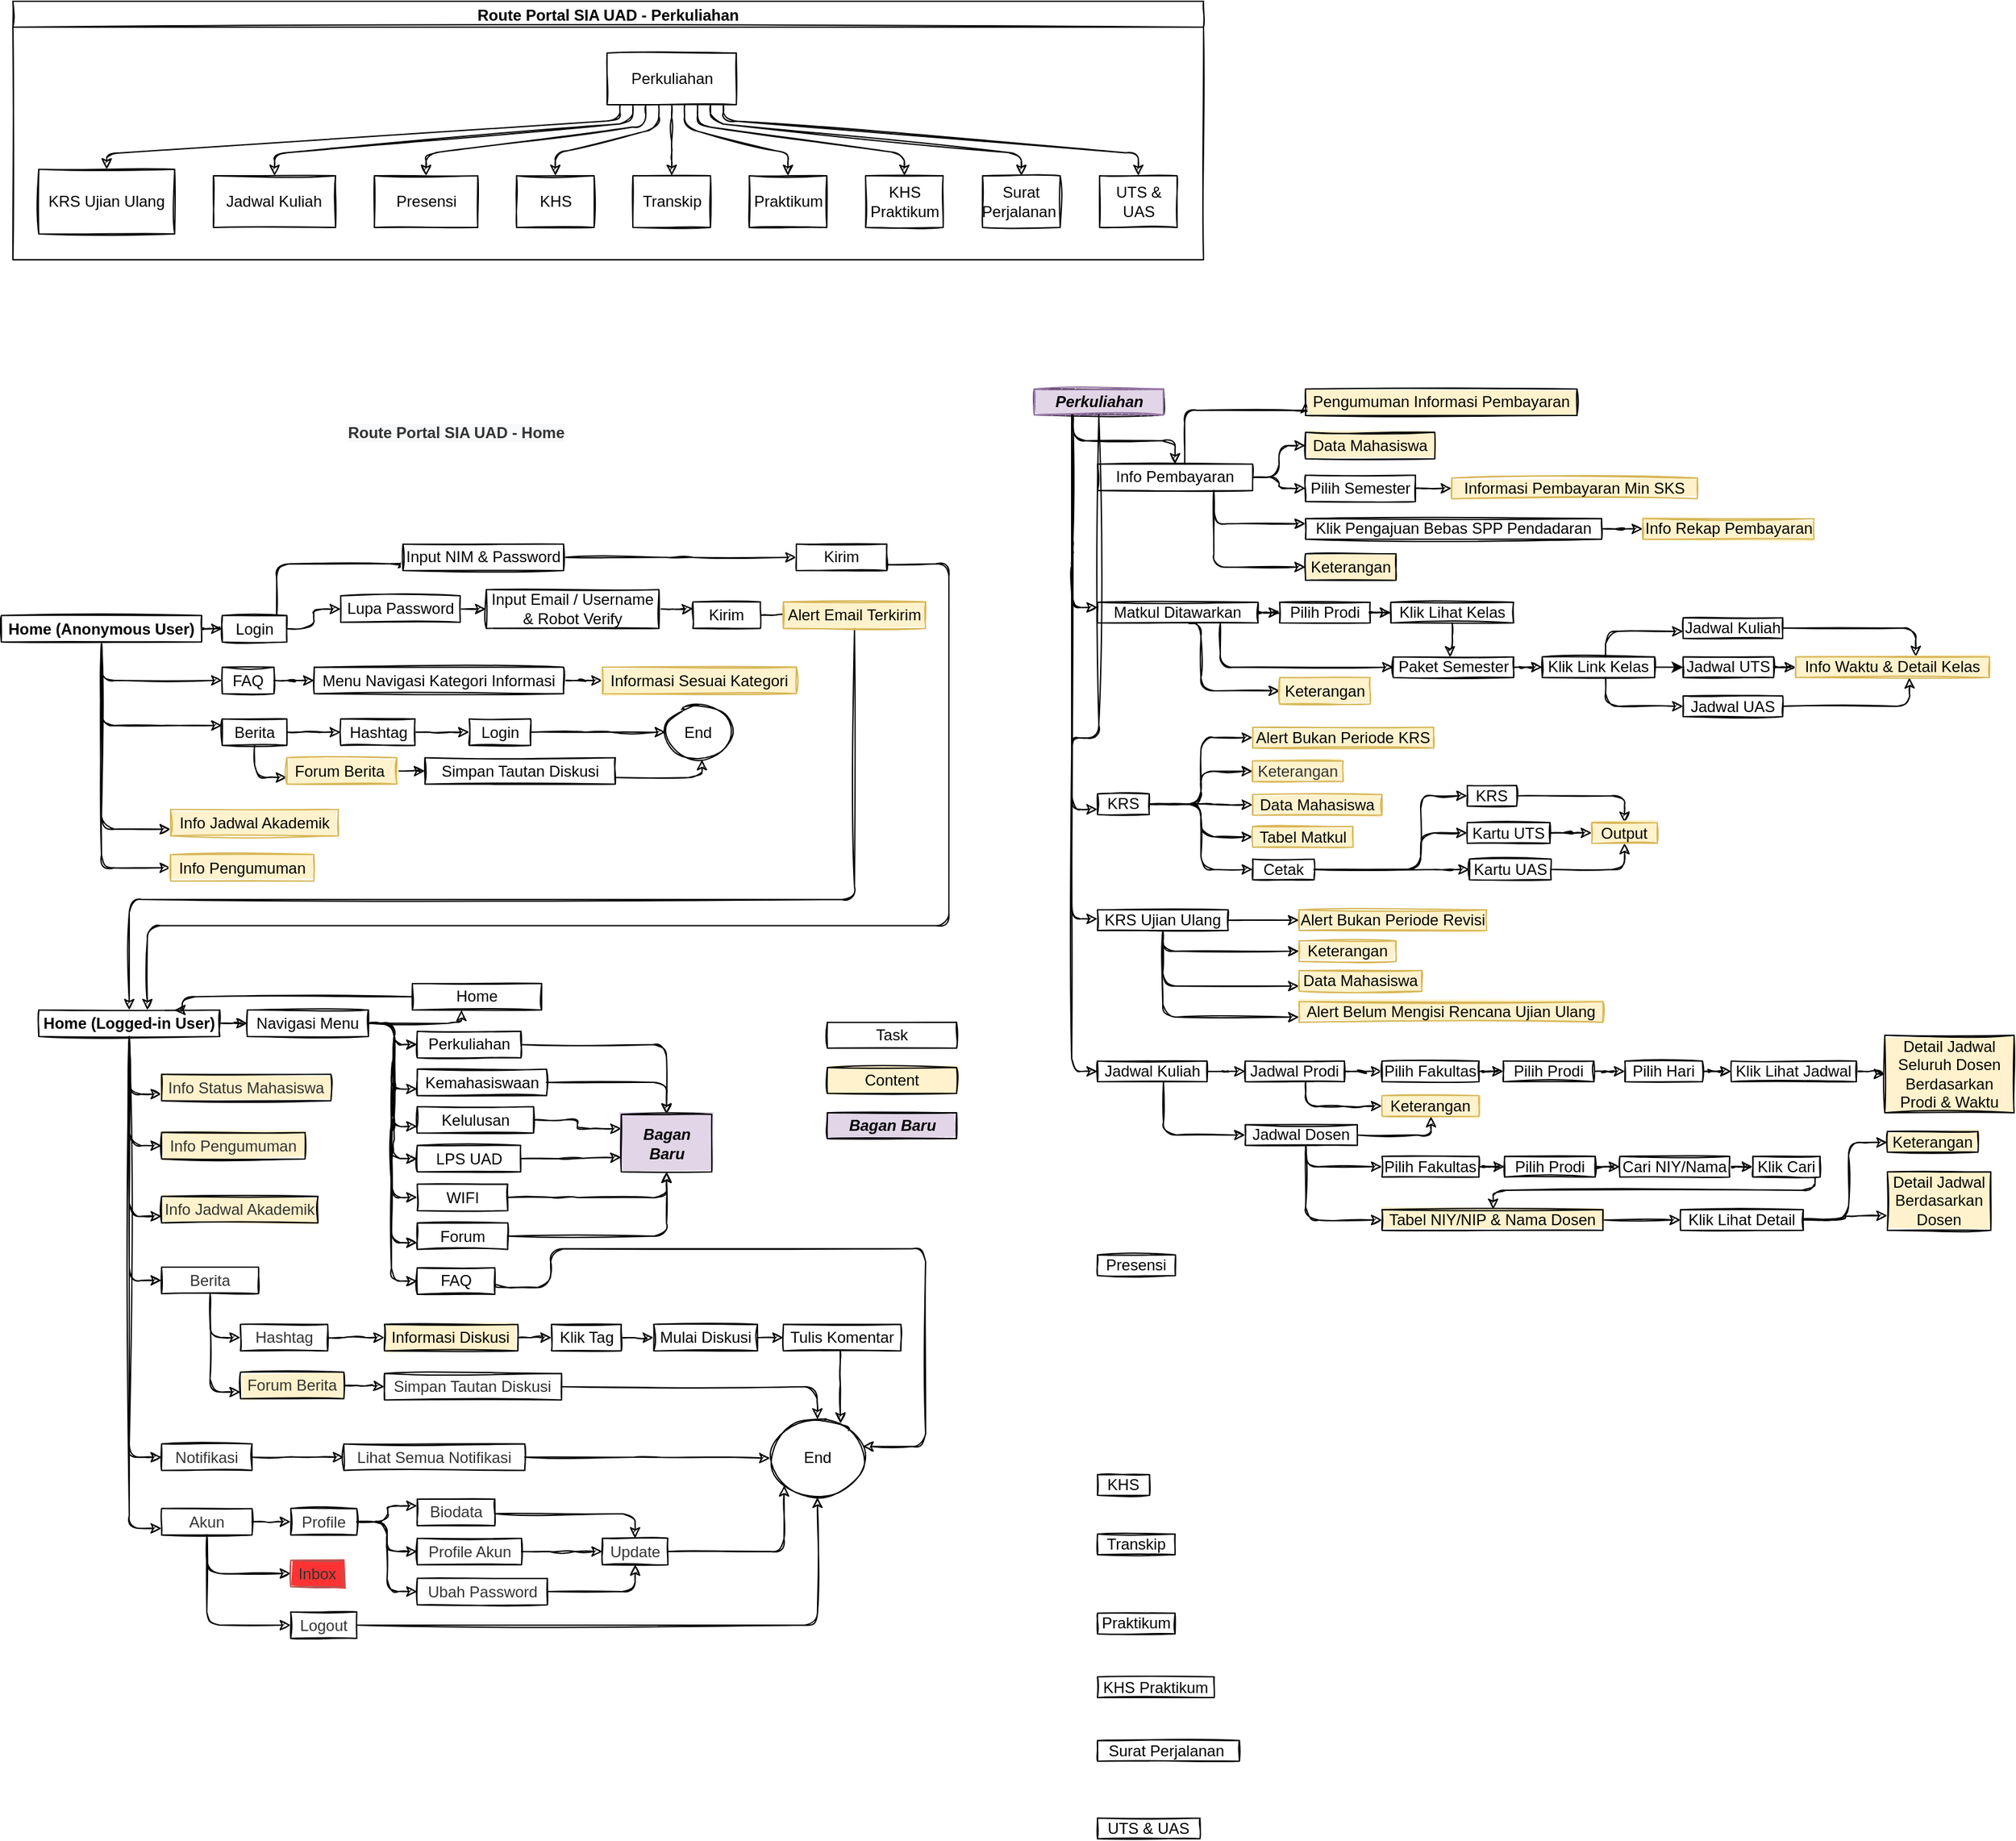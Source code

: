 <mxfile version="20.0.1" type="github">
  <diagram id="Bsze32CDvP0iaV-iEPGE" name="Page-1">
    <mxGraphModel dx="-931" dy="1552" grid="1" gridSize="10" guides="1" tooltips="1" connect="1" arrows="1" fold="1" page="1" pageScale="1" pageWidth="827" pageHeight="1169" math="0" shadow="0">
      <root>
        <mxCell id="0" />
        <mxCell id="1" parent="0" />
        <mxCell id="twMHJTkQKGjOTuoVNY1T-530" value="Route Portal SIA UAD - Perkuliahan" style="swimlane;startSize=20;horizontal=1;childLayout=flowLayout;flowOrientation=north;resizable=0;interRankCellSpacing=50;containerType=tree;shadow=0;glass=0;jiggle=1;disableMultiStroke=0;disableMultiStrokeFill=0;fillStyle=solid;sketch=1;" parent="1" vertex="1">
          <mxGeometry x="1710.0" y="-280" width="921" height="200" as="geometry" />
        </mxCell>
        <mxCell id="twMHJTkQKGjOTuoVNY1T-531" value="Perkuliahan" style="whiteSpace=wrap;html=1;shadow=0;glass=0;jiggle=1;disableMultiStroke=0;disableMultiStrokeFill=0;fillStyle=auto;fillColor=none;sketch=1;" parent="twMHJTkQKGjOTuoVNY1T-530" vertex="1">
          <mxGeometry x="459.6" y="40" width="100" height="40" as="geometry" />
        </mxCell>
        <mxCell id="twMHJTkQKGjOTuoVNY1T-564" value="" style="html=1;noEdgeStyle=1;orthogonal=1;jiggle=1;sketch=1;" parent="twMHJTkQKGjOTuoVNY1T-530" source="twMHJTkQKGjOTuoVNY1T-531" target="twMHJTkQKGjOTuoVNY1T-565" edge="1">
          <mxGeometry relative="1" as="geometry">
            <mxPoint x="5525" y="7100" as="sourcePoint" />
            <Array as="points">
              <mxPoint x="469.6" y="92" />
              <mxPoint x="72.565" y="118" />
            </Array>
          </mxGeometry>
        </mxCell>
        <mxCell id="twMHJTkQKGjOTuoVNY1T-565" value="KRS Ujian Ulang" style="whiteSpace=wrap;html=1;shadow=0;glass=0;jiggle=1;disableMultiStroke=0;disableMultiStrokeFill=0;fillStyle=auto;fillColor=none;sketch=1;" parent="twMHJTkQKGjOTuoVNY1T-530" vertex="1">
          <mxGeometry x="20" y="130" width="105.13" height="50" as="geometry" />
        </mxCell>
        <mxCell id="twMHJTkQKGjOTuoVNY1T-566" value="" style="html=1;noEdgeStyle=1;orthogonal=1;jiggle=1;sketch=1;" parent="twMHJTkQKGjOTuoVNY1T-530" source="twMHJTkQKGjOTuoVNY1T-531" target="twMHJTkQKGjOTuoVNY1T-567" edge="1">
          <mxGeometry relative="1" as="geometry">
            <mxPoint x="5511.25" y="6980" as="sourcePoint" />
            <Array as="points">
              <mxPoint x="479.6" y="94" />
              <mxPoint x="202.365" y="118" />
            </Array>
          </mxGeometry>
        </mxCell>
        <mxCell id="twMHJTkQKGjOTuoVNY1T-567" value="Jadwal Kuliah" style="whiteSpace=wrap;html=1;shadow=0;glass=0;jiggle=1;disableMultiStroke=0;disableMultiStrokeFill=0;fillStyle=auto;fillColor=none;sketch=1;" parent="twMHJTkQKGjOTuoVNY1T-530" vertex="1">
          <mxGeometry x="155.13" y="135" width="94.47" height="40" as="geometry" />
        </mxCell>
        <mxCell id="twMHJTkQKGjOTuoVNY1T-568" value="" style="html=1;noEdgeStyle=1;orthogonal=1;jiggle=1;sketch=1;" parent="twMHJTkQKGjOTuoVNY1T-530" source="twMHJTkQKGjOTuoVNY1T-531" target="twMHJTkQKGjOTuoVNY1T-569" edge="1">
          <mxGeometry relative="1" as="geometry">
            <mxPoint x="5436" y="6740" as="sourcePoint" />
            <Array as="points">
              <mxPoint x="489.6" y="96" />
              <mxPoint x="319.6" y="118" />
            </Array>
          </mxGeometry>
        </mxCell>
        <mxCell id="twMHJTkQKGjOTuoVNY1T-569" value="Presensi" style="whiteSpace=wrap;html=1;shadow=0;glass=0;jiggle=1;disableMultiStroke=0;disableMultiStrokeFill=0;fillStyle=auto;fillColor=none;sketch=1;" parent="twMHJTkQKGjOTuoVNY1T-530" vertex="1">
          <mxGeometry x="279.6" y="135" width="80" height="40" as="geometry" />
        </mxCell>
        <mxCell id="twMHJTkQKGjOTuoVNY1T-570" value="" style="html=1;noEdgeStyle=1;orthogonal=1;jiggle=1;sketch=1;" parent="twMHJTkQKGjOTuoVNY1T-530" source="twMHJTkQKGjOTuoVNY1T-531" target="twMHJTkQKGjOTuoVNY1T-571" edge="1">
          <mxGeometry relative="1" as="geometry">
            <mxPoint x="5412.5" y="6620" as="sourcePoint" />
            <Array as="points">
              <mxPoint x="499.6" y="98" />
              <mxPoint x="419.6" y="118" />
            </Array>
          </mxGeometry>
        </mxCell>
        <mxCell id="twMHJTkQKGjOTuoVNY1T-571" value="KHS" style="whiteSpace=wrap;html=1;shadow=0;glass=0;jiggle=1;disableMultiStroke=0;disableMultiStrokeFill=0;fillStyle=auto;fillColor=none;sketch=1;" parent="twMHJTkQKGjOTuoVNY1T-530" vertex="1">
          <mxGeometry x="389.6" y="135" width="60" height="40" as="geometry" />
        </mxCell>
        <mxCell id="twMHJTkQKGjOTuoVNY1T-572" value="" style="html=1;noEdgeStyle=1;orthogonal=1;jiggle=1;sketch=1;" parent="twMHJTkQKGjOTuoVNY1T-530" source="twMHJTkQKGjOTuoVNY1T-531" target="twMHJTkQKGjOTuoVNY1T-573" edge="1">
          <mxGeometry relative="1" as="geometry">
            <mxPoint x="5388.571" y="6500" as="sourcePoint" />
            <Array as="points">
              <mxPoint x="509.6" y="100" />
              <mxPoint x="509.6" y="118" />
            </Array>
          </mxGeometry>
        </mxCell>
        <mxCell id="twMHJTkQKGjOTuoVNY1T-573" value="Transkip" style="whiteSpace=wrap;html=1;shadow=0;glass=0;jiggle=1;disableMultiStroke=0;disableMultiStrokeFill=0;fillStyle=auto;fillColor=none;sketch=1;" parent="twMHJTkQKGjOTuoVNY1T-530" vertex="1">
          <mxGeometry x="479.6" y="135" width="60" height="40" as="geometry" />
        </mxCell>
        <mxCell id="twMHJTkQKGjOTuoVNY1T-574" value="" style="html=1;noEdgeStyle=1;orthogonal=1;jiggle=1;sketch=1;" parent="twMHJTkQKGjOTuoVNY1T-530" source="twMHJTkQKGjOTuoVNY1T-531" target="twMHJTkQKGjOTuoVNY1T-575" edge="1">
          <mxGeometry relative="1" as="geometry">
            <mxPoint x="5366.875" y="6380" as="sourcePoint" />
            <Array as="points">
              <mxPoint x="519.6" y="98" />
              <mxPoint x="599.6" y="118" />
            </Array>
          </mxGeometry>
        </mxCell>
        <mxCell id="twMHJTkQKGjOTuoVNY1T-575" value="Praktikum" style="whiteSpace=wrap;html=1;shadow=0;glass=0;jiggle=1;disableMultiStroke=0;disableMultiStrokeFill=0;fillStyle=auto;fillColor=none;sketch=1;" parent="twMHJTkQKGjOTuoVNY1T-530" vertex="1">
          <mxGeometry x="569.6" y="135" width="60" height="40" as="geometry" />
        </mxCell>
        <mxCell id="twMHJTkQKGjOTuoVNY1T-576" value="" style="html=1;noEdgeStyle=1;orthogonal=1;jiggle=1;sketch=1;" parent="twMHJTkQKGjOTuoVNY1T-530" source="twMHJTkQKGjOTuoVNY1T-531" target="twMHJTkQKGjOTuoVNY1T-577" edge="1">
          <mxGeometry relative="1" as="geometry">
            <mxPoint x="5365" y="6300" as="sourcePoint" />
            <Array as="points">
              <mxPoint x="529.6" y="96" />
              <mxPoint x="689.6" y="118" />
            </Array>
          </mxGeometry>
        </mxCell>
        <mxCell id="twMHJTkQKGjOTuoVNY1T-577" value="KHS Praktikum" style="whiteSpace=wrap;html=1;shadow=0;glass=0;jiggle=1;disableMultiStroke=0;disableMultiStrokeFill=0;fillStyle=auto;fillColor=none;sketch=1;" parent="twMHJTkQKGjOTuoVNY1T-530" vertex="1">
          <mxGeometry x="659.6" y="135" width="60" height="40" as="geometry" />
        </mxCell>
        <mxCell id="twMHJTkQKGjOTuoVNY1T-578" value="" style="html=1;noEdgeStyle=1;orthogonal=1;jiggle=1;sketch=1;" parent="twMHJTkQKGjOTuoVNY1T-530" source="twMHJTkQKGjOTuoVNY1T-531" target="twMHJTkQKGjOTuoVNY1T-579" edge="1">
          <mxGeometry relative="1" as="geometry">
            <mxPoint x="5368" y="6220" as="sourcePoint" />
            <Array as="points">
              <mxPoint x="539.6" y="94" />
              <mxPoint x="780.1" y="118" />
            </Array>
          </mxGeometry>
        </mxCell>
        <mxCell id="twMHJTkQKGjOTuoVNY1T-579" value="Surat Perjalanan&amp;nbsp;" style="whiteSpace=wrap;html=1;shadow=0;glass=0;jiggle=1;disableMultiStroke=0;disableMultiStrokeFill=0;fillStyle=auto;fillColor=none;sketch=1;" parent="twMHJTkQKGjOTuoVNY1T-530" vertex="1">
          <mxGeometry x="750.1" y="135" width="60" height="40" as="geometry" />
        </mxCell>
        <mxCell id="twMHJTkQKGjOTuoVNY1T-580" value="" style="html=1;noEdgeStyle=1;orthogonal=1;jiggle=1;sketch=1;" parent="twMHJTkQKGjOTuoVNY1T-530" source="twMHJTkQKGjOTuoVNY1T-531" target="twMHJTkQKGjOTuoVNY1T-581" edge="1">
          <mxGeometry relative="1" as="geometry">
            <mxPoint x="5370.909" y="6140" as="sourcePoint" />
            <Array as="points">
              <mxPoint x="549.6" y="92" />
              <mxPoint x="870.6" y="118" />
            </Array>
          </mxGeometry>
        </mxCell>
        <mxCell id="twMHJTkQKGjOTuoVNY1T-581" value="UTS &amp;amp; UAS" style="whiteSpace=wrap;html=1;shadow=0;glass=0;jiggle=1;disableMultiStroke=0;disableMultiStrokeFill=0;fillStyle=auto;sketch=1;" parent="twMHJTkQKGjOTuoVNY1T-530" vertex="1">
          <mxGeometry x="840.6" y="135" width="60" height="40" as="geometry" />
        </mxCell>
        <mxCell id="twMHJTkQKGjOTuoVNY1T-884" style="edgeStyle=orthogonalEdgeStyle;jiggle=1;orthogonalLoop=1;jettySize=auto;html=1;fontFamily=Helvetica;fontSize=12;sketch=1;" parent="1" source="twMHJTkQKGjOTuoVNY1T-864" target="twMHJTkQKGjOTuoVNY1T-865" edge="1">
          <mxGeometry relative="1" as="geometry" />
        </mxCell>
        <mxCell id="twMHJTkQKGjOTuoVNY1T-885" style="edgeStyle=orthogonalEdgeStyle;jiggle=1;orthogonalLoop=1;jettySize=auto;html=1;entryX=0;entryY=0.5;entryDx=0;entryDy=0;fontFamily=Helvetica;fontSize=12;exitX=0.5;exitY=1;exitDx=0;exitDy=0;sketch=1;" parent="1" source="twMHJTkQKGjOTuoVNY1T-864" target="twMHJTkQKGjOTuoVNY1T-866" edge="1">
          <mxGeometry relative="1" as="geometry" />
        </mxCell>
        <mxCell id="twMHJTkQKGjOTuoVNY1T-886" style="edgeStyle=orthogonalEdgeStyle;jiggle=1;orthogonalLoop=1;jettySize=auto;html=1;entryX=0;entryY=0.25;entryDx=0;entryDy=0;fontFamily=Helvetica;fontSize=12;exitX=0.5;exitY=1;exitDx=0;exitDy=0;sketch=1;" parent="1" source="twMHJTkQKGjOTuoVNY1T-864" target="twMHJTkQKGjOTuoVNY1T-867" edge="1">
          <mxGeometry relative="1" as="geometry" />
        </mxCell>
        <mxCell id="twMHJTkQKGjOTuoVNY1T-887" style="edgeStyle=orthogonalEdgeStyle;jiggle=1;orthogonalLoop=1;jettySize=auto;html=1;entryX=0;entryY=0.75;entryDx=0;entryDy=0;fontFamily=Helvetica;fontSize=12;sketch=1;" parent="1" source="twMHJTkQKGjOTuoVNY1T-864" target="twMHJTkQKGjOTuoVNY1T-868" edge="1">
          <mxGeometry relative="1" as="geometry" />
        </mxCell>
        <mxCell id="twMHJTkQKGjOTuoVNY1T-888" style="edgeStyle=orthogonalEdgeStyle;jiggle=1;orthogonalLoop=1;jettySize=auto;html=1;entryX=0;entryY=0.5;entryDx=0;entryDy=0;fontFamily=Helvetica;fontSize=12;sketch=1;" parent="1" source="twMHJTkQKGjOTuoVNY1T-864" target="twMHJTkQKGjOTuoVNY1T-869" edge="1">
          <mxGeometry relative="1" as="geometry" />
        </mxCell>
        <mxCell id="twMHJTkQKGjOTuoVNY1T-864" value="&lt;b&gt;Home (Anonymous User)&lt;/b&gt;" style="whiteSpace=wrap;html=1;flipV=0;flipH=1;jiggle=1;sketch=1;" parent="1" vertex="1">
          <mxGeometry x="1701" y="195.25" width="155" height="20.5" as="geometry" />
        </mxCell>
        <mxCell id="twMHJTkQKGjOTuoVNY1T-889" style="edgeStyle=orthogonalEdgeStyle;jiggle=1;orthogonalLoop=1;jettySize=auto;html=1;entryX=0;entryY=0.5;entryDx=0;entryDy=0;fontFamily=Helvetica;fontSize=12;sketch=1;" parent="1" source="twMHJTkQKGjOTuoVNY1T-865" target="twMHJTkQKGjOTuoVNY1T-877" edge="1">
          <mxGeometry relative="1" as="geometry">
            <Array as="points">
              <mxPoint x="1914" y="155.25" />
            </Array>
          </mxGeometry>
        </mxCell>
        <mxCell id="twMHJTkQKGjOTuoVNY1T-890" style="edgeStyle=orthogonalEdgeStyle;jiggle=1;orthogonalLoop=1;jettySize=auto;html=1;entryX=0;entryY=0.5;entryDx=0;entryDy=0;fontFamily=Helvetica;fontSize=12;sketch=1;" parent="1" source="twMHJTkQKGjOTuoVNY1T-865" target="twMHJTkQKGjOTuoVNY1T-878" edge="1">
          <mxGeometry relative="1" as="geometry" />
        </mxCell>
        <mxCell id="twMHJTkQKGjOTuoVNY1T-865" value="Login" style="whiteSpace=wrap;html=1;jiggle=1;sketch=1;" parent="1" vertex="1">
          <mxGeometry x="1871.9" y="195.25" width="50" height="20.5" as="geometry" />
        </mxCell>
        <mxCell id="twMHJTkQKGjOTuoVNY1T-901" style="edgeStyle=orthogonalEdgeStyle;jiggle=1;orthogonalLoop=1;jettySize=auto;html=1;fontFamily=Helvetica;fontSize=12;sketch=1;" parent="1" source="twMHJTkQKGjOTuoVNY1T-866" target="twMHJTkQKGjOTuoVNY1T-873" edge="1">
          <mxGeometry relative="1" as="geometry" />
        </mxCell>
        <mxCell id="twMHJTkQKGjOTuoVNY1T-866" value="FAQ" style="whiteSpace=wrap;html=1;jiggle=1;sketch=1;" parent="1" vertex="1">
          <mxGeometry x="1871.9" y="235.25" width="40" height="20.5" as="geometry" />
        </mxCell>
        <mxCell id="twMHJTkQKGjOTuoVNY1T-903" style="edgeStyle=orthogonalEdgeStyle;jiggle=1;orthogonalLoop=1;jettySize=auto;html=1;entryX=0;entryY=0.5;entryDx=0;entryDy=0;fontFamily=Helvetica;fontSize=12;sketch=1;" parent="1" source="twMHJTkQKGjOTuoVNY1T-867" target="twMHJTkQKGjOTuoVNY1T-870" edge="1">
          <mxGeometry relative="1" as="geometry" />
        </mxCell>
        <mxCell id="twMHJTkQKGjOTuoVNY1T-907" style="edgeStyle=orthogonalEdgeStyle;jiggle=1;orthogonalLoop=1;jettySize=auto;html=1;entryX=0;entryY=0.75;entryDx=0;entryDy=0;fontFamily=Helvetica;fontSize=12;sketch=1;" parent="1" source="twMHJTkQKGjOTuoVNY1T-867" target="twMHJTkQKGjOTuoVNY1T-871" edge="1">
          <mxGeometry relative="1" as="geometry" />
        </mxCell>
        <mxCell id="twMHJTkQKGjOTuoVNY1T-867" value="Berita" style="whiteSpace=wrap;html=1;glass=0;jiggle=1;sketch=1;" parent="1" vertex="1">
          <mxGeometry x="1871.9" y="275.25" width="50" height="20.5" as="geometry" />
        </mxCell>
        <mxCell id="twMHJTkQKGjOTuoVNY1T-868" value="Info Jadwal Akademik" style="whiteSpace=wrap;html=1;fillStyle=solid;jiggle=1;sketch=1;fillColor=#fff2cc;strokeColor=#d6b656;" parent="1" vertex="1">
          <mxGeometry x="1831.98" y="345.25" width="129.83" height="20.5" as="geometry" />
        </mxCell>
        <mxCell id="twMHJTkQKGjOTuoVNY1T-869" value="Info Pengumuman" style="whiteSpace=wrap;html=1;fillStyle=solid;jiggle=1;sketch=1;fillColor=#fff2cc;strokeColor=#d6b656;" parent="1" vertex="1">
          <mxGeometry x="1831.98" y="380.25" width="110.8" height="20.5" as="geometry" />
        </mxCell>
        <mxCell id="twMHJTkQKGjOTuoVNY1T-904" style="edgeStyle=orthogonalEdgeStyle;jiggle=1;orthogonalLoop=1;jettySize=auto;html=1;entryX=0;entryY=0.5;entryDx=0;entryDy=0;fontFamily=Helvetica;fontSize=12;sketch=1;" parent="1" source="twMHJTkQKGjOTuoVNY1T-870" target="twMHJTkQKGjOTuoVNY1T-876" edge="1">
          <mxGeometry relative="1" as="geometry" />
        </mxCell>
        <mxCell id="twMHJTkQKGjOTuoVNY1T-870" value="Hashtag" style="whiteSpace=wrap;html=1;fillStyle=solid;jiggle=1;sketch=1;" parent="1" vertex="1">
          <mxGeometry x="1963.535" y="275.25" width="57.5" height="20.5" as="geometry" />
        </mxCell>
        <mxCell id="twMHJTkQKGjOTuoVNY1T-908" style="edgeStyle=orthogonalEdgeStyle;jiggle=1;orthogonalLoop=1;jettySize=auto;html=1;entryX=0;entryY=0.5;entryDx=0;entryDy=0;fontFamily=Helvetica;fontSize=12;sketch=1;" parent="1" source="twMHJTkQKGjOTuoVNY1T-871" target="twMHJTkQKGjOTuoVNY1T-872" edge="1">
          <mxGeometry relative="1" as="geometry" />
        </mxCell>
        <mxCell id="twMHJTkQKGjOTuoVNY1T-871" value="Forum Berita&amp;nbsp;" style="whiteSpace=wrap;html=1;fillStyle=solid;jiggle=1;sketch=1;fillColor=#fff2cc;strokeColor=#d6b656;" parent="1" vertex="1">
          <mxGeometry x="1921.905" y="305.25" width="85" height="20.5" as="geometry" />
        </mxCell>
        <mxCell id="twMHJTkQKGjOTuoVNY1T-918" style="edgeStyle=orthogonalEdgeStyle;jiggle=1;orthogonalLoop=1;jettySize=auto;html=1;fontFamily=Helvetica;fontSize=12;sketch=1;exitX=1;exitY=0.75;exitDx=0;exitDy=0;" parent="1" source="twMHJTkQKGjOTuoVNY1T-872" target="twMHJTkQKGjOTuoVNY1T-916" edge="1">
          <mxGeometry relative="1" as="geometry">
            <Array as="points">
              <mxPoint x="2243" y="321" />
            </Array>
            <mxPoint x="2180" y="320" as="sourcePoint" />
          </mxGeometry>
        </mxCell>
        <mxCell id="twMHJTkQKGjOTuoVNY1T-872" value="Simpan Tautan Diskusi" style="whiteSpace=wrap;html=1;jiggle=1;sketch=1;" parent="1" vertex="1">
          <mxGeometry x="2028.68" y="305.25" width="147.32" height="20.5" as="geometry" />
        </mxCell>
        <mxCell id="twMHJTkQKGjOTuoVNY1T-902" style="edgeStyle=orthogonalEdgeStyle;jiggle=1;orthogonalLoop=1;jettySize=auto;html=1;fontFamily=Helvetica;fontSize=12;sketch=1;" parent="1" source="twMHJTkQKGjOTuoVNY1T-873" target="twMHJTkQKGjOTuoVNY1T-874" edge="1">
          <mxGeometry relative="1" as="geometry" />
        </mxCell>
        <mxCell id="twMHJTkQKGjOTuoVNY1T-873" value="Menu Navigasi Kategori Informasi" style="whiteSpace=wrap;html=1;jiggle=1;sketch=1;" parent="1" vertex="1">
          <mxGeometry x="1943.04" y="235.25" width="192.96" height="20.5" as="geometry" />
        </mxCell>
        <mxCell id="twMHJTkQKGjOTuoVNY1T-874" value="Informasi Sesuai Kategori" style="whiteSpace=wrap;html=1;fillStyle=solid;jiggle=1;sketch=1;fillColor=#fff2cc;strokeColor=#d6b656;" parent="1" vertex="1">
          <mxGeometry x="2166" y="235.25" width="150" height="20.5" as="geometry" />
        </mxCell>
        <mxCell id="twMHJTkQKGjOTuoVNY1T-905" style="edgeStyle=orthogonalEdgeStyle;jiggle=1;orthogonalLoop=1;jettySize=auto;html=1;entryX=0;entryY=0.5;entryDx=0;entryDy=0;fontFamily=Helvetica;fontSize=12;sketch=1;" parent="1" source="twMHJTkQKGjOTuoVNY1T-876" target="twMHJTkQKGjOTuoVNY1T-916" edge="1">
          <mxGeometry relative="1" as="geometry">
            <mxPoint x="2165.995" y="285.5" as="targetPoint" />
          </mxGeometry>
        </mxCell>
        <mxCell id="twMHJTkQKGjOTuoVNY1T-876" value="Login" style="whiteSpace=wrap;html=1;fillStyle=solid;jiggle=1;sketch=1;" parent="1" vertex="1">
          <mxGeometry x="2063.0" y="275.25" width="47.5" height="20.5" as="geometry" />
        </mxCell>
        <mxCell id="twMHJTkQKGjOTuoVNY1T-891" style="edgeStyle=orthogonalEdgeStyle;jiggle=1;orthogonalLoop=1;jettySize=auto;html=1;entryX=0;entryY=0.5;entryDx=0;entryDy=0;fontFamily=Helvetica;fontSize=12;sketch=1;" parent="1" source="twMHJTkQKGjOTuoVNY1T-877" target="twMHJTkQKGjOTuoVNY1T-882" edge="1">
          <mxGeometry relative="1" as="geometry" />
        </mxCell>
        <mxCell id="twMHJTkQKGjOTuoVNY1T-877" value="Input NIM &amp;amp; Password" style="whiteSpace=wrap;html=1;jiggle=1;sketch=1;" parent="1" vertex="1">
          <mxGeometry x="2011.72" y="140" width="124.28" height="20.5" as="geometry" />
        </mxCell>
        <mxCell id="twMHJTkQKGjOTuoVNY1T-893" style="edgeStyle=orthogonalEdgeStyle;jiggle=1;orthogonalLoop=1;jettySize=auto;html=1;entryX=0;entryY=0.5;entryDx=0;entryDy=0;fontFamily=Helvetica;fontSize=12;sketch=1;" parent="1" source="twMHJTkQKGjOTuoVNY1T-878" target="twMHJTkQKGjOTuoVNY1T-879" edge="1">
          <mxGeometry relative="1" as="geometry" />
        </mxCell>
        <mxCell id="twMHJTkQKGjOTuoVNY1T-878" value="Lupa Password" style="whiteSpace=wrap;html=1;jiggle=1;sketch=1;" parent="1" vertex="1">
          <mxGeometry x="1963.54" y="180" width="92.47" height="20.5" as="geometry" />
        </mxCell>
        <mxCell id="twMHJTkQKGjOTuoVNY1T-894" style="edgeStyle=orthogonalEdgeStyle;jiggle=1;orthogonalLoop=1;jettySize=auto;html=1;entryX=0;entryY=0.25;entryDx=0;entryDy=0;fontFamily=Helvetica;fontSize=12;sketch=1;" parent="1" source="twMHJTkQKGjOTuoVNY1T-879" target="twMHJTkQKGjOTuoVNY1T-880" edge="1">
          <mxGeometry relative="1" as="geometry" />
        </mxCell>
        <mxCell id="twMHJTkQKGjOTuoVNY1T-879" value="Input Email / Username &amp;amp; Robot Verify" style="whiteSpace=wrap;html=1;jiggle=1;sketch=1;" parent="1" vertex="1">
          <mxGeometry x="2076.18" y="175.25" width="133.58" height="30" as="geometry" />
        </mxCell>
        <mxCell id="twMHJTkQKGjOTuoVNY1T-895" style="edgeStyle=orthogonalEdgeStyle;jiggle=1;orthogonalLoop=1;jettySize=auto;html=1;entryX=0;entryY=0.5;entryDx=0;entryDy=0;fontFamily=Helvetica;fontSize=12;sketch=1;" parent="1" source="twMHJTkQKGjOTuoVNY1T-880" target="twMHJTkQKGjOTuoVNY1T-881" edge="1">
          <mxGeometry relative="1" as="geometry" />
        </mxCell>
        <mxCell id="twMHJTkQKGjOTuoVNY1T-896" style="edgeStyle=orthogonalEdgeStyle;jiggle=1;orthogonalLoop=1;jettySize=auto;html=1;fontFamily=Helvetica;fontSize=12;sketch=1;" parent="1" source="twMHJTkQKGjOTuoVNY1T-881" target="twMHJTkQKGjOTuoVNY1T-913" edge="1">
          <mxGeometry relative="1" as="geometry">
            <mxPoint x="1703" y="464" as="targetPoint" />
            <Array as="points">
              <mxPoint x="2361" y="415" />
              <mxPoint x="1800" y="415" />
            </Array>
          </mxGeometry>
        </mxCell>
        <mxCell id="twMHJTkQKGjOTuoVNY1T-881" value="Alert Email Terkirim" style="whiteSpace=wrap;html=1;fillStyle=solid;jiggle=1;sketch=1;fillColor=#fff2cc;strokeColor=#d6b656;" parent="1" vertex="1">
          <mxGeometry x="2306" y="184.75" width="110" height="20.5" as="geometry" />
        </mxCell>
        <mxCell id="twMHJTkQKGjOTuoVNY1T-914" style="edgeStyle=orthogonalEdgeStyle;jiggle=1;orthogonalLoop=1;jettySize=auto;html=1;fontFamily=Helvetica;fontSize=12;exitX=1;exitY=0.25;exitDx=0;exitDy=0;sketch=1;" parent="1" source="twMHJTkQKGjOTuoVNY1T-882" target="twMHJTkQKGjOTuoVNY1T-913" edge="1">
          <mxGeometry relative="1" as="geometry">
            <Array as="points">
              <mxPoint x="2358" y="155.25" />
              <mxPoint x="2434" y="155.25" />
              <mxPoint x="2434" y="435.25" />
              <mxPoint x="1814" y="435.25" />
            </Array>
          </mxGeometry>
        </mxCell>
        <mxCell id="twMHJTkQKGjOTuoVNY1T-882" value="Kirim" style="whiteSpace=wrap;html=1;jiggle=1;sketch=1;" parent="1" vertex="1">
          <mxGeometry x="2316" y="140" width="70" height="20.5" as="geometry" />
        </mxCell>
        <mxCell id="twMHJTkQKGjOTuoVNY1T-880" value="Kirim" style="whiteSpace=wrap;html=1;jiggle=1;sketch=1;" parent="1" vertex="1">
          <mxGeometry x="2236" y="184.75" width="52.26" height="20.5" as="geometry" />
        </mxCell>
        <mxCell id="twMHJTkQKGjOTuoVNY1T-1030" style="edgeStyle=orthogonalEdgeStyle;jiggle=1;orthogonalLoop=1;jettySize=auto;html=1;entryX=0;entryY=0.5;entryDx=0;entryDy=0;fontFamily=Helvetica;fontSize=12;sketch=1;" parent="1" source="twMHJTkQKGjOTuoVNY1T-913" target="twMHJTkQKGjOTuoVNY1T-921" edge="1">
          <mxGeometry relative="1" as="geometry" />
        </mxCell>
        <mxCell id="twMHJTkQKGjOTuoVNY1T-1038" style="edgeStyle=orthogonalEdgeStyle;jiggle=1;orthogonalLoop=1;jettySize=auto;html=1;entryX=0;entryY=0.75;entryDx=0;entryDy=0;fontFamily=Helvetica;fontSize=12;sketch=1;" parent="1" source="twMHJTkQKGjOTuoVNY1T-913" target="twMHJTkQKGjOTuoVNY1T-923" edge="1">
          <mxGeometry relative="1" as="geometry" />
        </mxCell>
        <mxCell id="twMHJTkQKGjOTuoVNY1T-1040" style="edgeStyle=orthogonalEdgeStyle;jiggle=1;orthogonalLoop=1;jettySize=auto;html=1;entryX=0;entryY=0.5;entryDx=0;entryDy=0;fontFamily=Helvetica;fontSize=12;sketch=1;" parent="1" source="twMHJTkQKGjOTuoVNY1T-913" target="twMHJTkQKGjOTuoVNY1T-926" edge="1">
          <mxGeometry relative="1" as="geometry" />
        </mxCell>
        <mxCell id="twMHJTkQKGjOTuoVNY1T-1041" style="edgeStyle=orthogonalEdgeStyle;jiggle=1;orthogonalLoop=1;jettySize=auto;html=1;entryX=0;entryY=0.5;entryDx=0;entryDy=0;fontFamily=Helvetica;fontSize=12;sketch=1;" parent="1" source="twMHJTkQKGjOTuoVNY1T-913" target="twMHJTkQKGjOTuoVNY1T-928" edge="1">
          <mxGeometry relative="1" as="geometry" />
        </mxCell>
        <mxCell id="twMHJTkQKGjOTuoVNY1T-1042" style="edgeStyle=orthogonalEdgeStyle;jiggle=1;orthogonalLoop=1;jettySize=auto;html=1;entryX=0;entryY=0.75;entryDx=0;entryDy=0;fontFamily=Helvetica;fontSize=12;sketch=1;" parent="1" source="twMHJTkQKGjOTuoVNY1T-913" target="twMHJTkQKGjOTuoVNY1T-930" edge="1">
          <mxGeometry relative="1" as="geometry" />
        </mxCell>
        <mxCell id="twMHJTkQKGjOTuoVNY1T-1043" style="edgeStyle=orthogonalEdgeStyle;jiggle=1;orthogonalLoop=1;jettySize=auto;html=1;entryX=0;entryY=0.5;entryDx=0;entryDy=0;fontFamily=Helvetica;fontSize=12;sketch=1;" parent="1" source="twMHJTkQKGjOTuoVNY1T-913" target="twMHJTkQKGjOTuoVNY1T-932" edge="1">
          <mxGeometry relative="1" as="geometry" />
        </mxCell>
        <mxCell id="twMHJTkQKGjOTuoVNY1T-1044" style="edgeStyle=orthogonalEdgeStyle;jiggle=1;orthogonalLoop=1;jettySize=auto;html=1;entryX=0;entryY=0.75;entryDx=0;entryDy=0;fontFamily=Helvetica;fontSize=12;sketch=1;" parent="1" source="twMHJTkQKGjOTuoVNY1T-913" target="twMHJTkQKGjOTuoVNY1T-934" edge="1">
          <mxGeometry relative="1" as="geometry" />
        </mxCell>
        <mxCell id="twMHJTkQKGjOTuoVNY1T-913" value="&lt;b style=&quot;&quot;&gt;Home (Logged-in User)&lt;/b&gt;" style="whiteSpace=wrap;html=1;flipV=0;flipH=1;jiggle=1;sketch=1;" parent="1" vertex="1">
          <mxGeometry x="1730" y="500.5" width="140" height="20.5" as="geometry" />
        </mxCell>
        <mxCell id="twMHJTkQKGjOTuoVNY1T-916" value="End" style="ellipse;whiteSpace=wrap;html=1;jiggle=1;sketch=1;" parent="1" vertex="1">
          <mxGeometry x="2214.96" y="264.38" width="50.3" height="42.25" as="geometry" />
        </mxCell>
        <mxCell id="twMHJTkQKGjOTuoVNY1T-1020" style="edgeStyle=orthogonalEdgeStyle;jiggle=1;orthogonalLoop=1;jettySize=auto;html=1;fontFamily=Helvetica;fontSize=12;entryX=0;entryY=0.5;entryDx=0;entryDy=0;sketch=1;" parent="1" source="twMHJTkQKGjOTuoVNY1T-921" target="twMHJTkQKGjOTuoVNY1T-994" edge="1">
          <mxGeometry relative="1" as="geometry">
            <mxPoint x="1915.34" y="1099.75" as="targetPoint" />
          </mxGeometry>
        </mxCell>
        <mxCell id="twMHJTkQKGjOTuoVNY1T-1021" style="edgeStyle=orthogonalEdgeStyle;jiggle=1;orthogonalLoop=1;jettySize=auto;html=1;entryX=0;entryY=0.75;entryDx=0;entryDy=0;fontFamily=Helvetica;fontSize=12;sketch=1;" parent="1" source="twMHJTkQKGjOTuoVNY1T-921" target="twMHJTkQKGjOTuoVNY1T-991" edge="1">
          <mxGeometry relative="1" as="geometry" />
        </mxCell>
        <mxCell id="twMHJTkQKGjOTuoVNY1T-1022" style="edgeStyle=orthogonalEdgeStyle;jiggle=1;orthogonalLoop=1;jettySize=auto;html=1;entryX=0;entryY=0.5;entryDx=0;entryDy=0;fontFamily=Helvetica;fontSize=12;sketch=1;" parent="1" source="twMHJTkQKGjOTuoVNY1T-921" target="twMHJTkQKGjOTuoVNY1T-988" edge="1">
          <mxGeometry relative="1" as="geometry" />
        </mxCell>
        <mxCell id="twMHJTkQKGjOTuoVNY1T-1023" style="edgeStyle=orthogonalEdgeStyle;jiggle=1;orthogonalLoop=1;jettySize=auto;html=1;entryX=0;entryY=0.5;entryDx=0;entryDy=0;fontFamily=Helvetica;fontSize=12;sketch=1;" parent="1" source="twMHJTkQKGjOTuoVNY1T-921" target="twMHJTkQKGjOTuoVNY1T-985" edge="1">
          <mxGeometry relative="1" as="geometry" />
        </mxCell>
        <mxCell id="twMHJTkQKGjOTuoVNY1T-1024" style="edgeStyle=orthogonalEdgeStyle;jiggle=1;orthogonalLoop=1;jettySize=auto;html=1;entryX=0;entryY=0.75;entryDx=0;entryDy=0;fontFamily=Helvetica;fontSize=12;sketch=1;" parent="1" source="twMHJTkQKGjOTuoVNY1T-921" target="twMHJTkQKGjOTuoVNY1T-982" edge="1">
          <mxGeometry relative="1" as="geometry" />
        </mxCell>
        <mxCell id="twMHJTkQKGjOTuoVNY1T-1025" style="edgeStyle=orthogonalEdgeStyle;jiggle=1;orthogonalLoop=1;jettySize=auto;html=1;entryX=0;entryY=0.75;entryDx=0;entryDy=0;fontFamily=Helvetica;fontSize=12;sketch=1;" parent="1" source="twMHJTkQKGjOTuoVNY1T-921" target="twMHJTkQKGjOTuoVNY1T-979" edge="1">
          <mxGeometry relative="1" as="geometry" />
        </mxCell>
        <mxCell id="twMHJTkQKGjOTuoVNY1T-1026" style="edgeStyle=orthogonalEdgeStyle;jiggle=1;orthogonalLoop=1;jettySize=auto;html=1;entryX=0;entryY=0.5;entryDx=0;entryDy=0;fontFamily=Helvetica;fontSize=12;sketch=1;" parent="1" source="twMHJTkQKGjOTuoVNY1T-921" target="twMHJTkQKGjOTuoVNY1T-976" edge="1">
          <mxGeometry relative="1" as="geometry" />
        </mxCell>
        <mxCell id="twMHJTkQKGjOTuoVNY1T-1027" style="edgeStyle=orthogonalEdgeStyle;jiggle=1;orthogonalLoop=1;jettySize=auto;html=1;entryX=0.37;entryY=1.002;entryDx=0;entryDy=0;fontFamily=Helvetica;fontSize=12;entryPerimeter=0;sketch=1;" parent="1" source="twMHJTkQKGjOTuoVNY1T-921" target="twMHJTkQKGjOTuoVNY1T-997" edge="1">
          <mxGeometry relative="1" as="geometry">
            <Array as="points">
              <mxPoint x="2057" y="511.25" />
            </Array>
          </mxGeometry>
        </mxCell>
        <mxCell id="twMHJTkQKGjOTuoVNY1T-921" value="Navigasi Menu" style="whiteSpace=wrap;html=1;shadow=0;glass=0;jiggle=1;disableMultiStroke=0;disableMultiStrokeFill=0;fillStyle=solid;fillColor=none;sketch=1;" parent="1" vertex="1">
          <mxGeometry x="1891.34" y="500.5" width="93.66" height="20.5" as="geometry" />
        </mxCell>
        <mxCell id="twMHJTkQKGjOTuoVNY1T-923" value="&lt;span style=&quot;color: rgb(51, 51, 51);&quot;&gt;Info Status Mahasiswa&lt;/span&gt;" style="whiteSpace=wrap;html=1;shadow=0;glass=0;jiggle=1;disableMultiStroke=0;disableMultiStrokeFill=0;fillStyle=solid;sketch=1;fillColor=#fff2cc;strokeColor=#000000;" parent="1" vertex="1">
          <mxGeometry x="1824.98" y="550.25" width="131.02" height="20.5" as="geometry" />
        </mxCell>
        <mxCell id="twMHJTkQKGjOTuoVNY1T-926" value="&lt;span style=&quot;color: rgb(51, 51, 51);&quot;&gt;Info Pengumuman&lt;/span&gt;" style="whiteSpace=wrap;html=1;shadow=0;glass=0;jiggle=1;disableMultiStroke=0;disableMultiStrokeFill=0;fillStyle=solid;sketch=1;fillColor=#fff2cc;strokeColor=#000000;" parent="1" vertex="1">
          <mxGeometry x="1824.98" y="595.25" width="111.02" height="20.5" as="geometry" />
        </mxCell>
        <mxCell id="twMHJTkQKGjOTuoVNY1T-1011" style="edgeStyle=orthogonalEdgeStyle;jiggle=1;orthogonalLoop=1;jettySize=auto;html=1;entryX=0;entryY=0.75;entryDx=0;entryDy=0;fontFamily=Helvetica;fontSize=12;sketch=1;" parent="1" source="twMHJTkQKGjOTuoVNY1T-928" target="twMHJTkQKGjOTuoVNY1T-969" edge="1">
          <mxGeometry relative="1" as="geometry" />
        </mxCell>
        <mxCell id="twMHJTkQKGjOTuoVNY1T-1012" style="edgeStyle=orthogonalEdgeStyle;jiggle=1;orthogonalLoop=1;jettySize=auto;html=1;entryX=0;entryY=0.5;entryDx=0;entryDy=0;fontFamily=Helvetica;fontSize=12;sketch=1;" parent="1" source="twMHJTkQKGjOTuoVNY1T-928" target="twMHJTkQKGjOTuoVNY1T-959" edge="1">
          <mxGeometry relative="1" as="geometry" />
        </mxCell>
        <mxCell id="twMHJTkQKGjOTuoVNY1T-928" value="&lt;span style=&quot;color: rgb(51, 51, 51);&quot;&gt;Berita&lt;/span&gt;" style="whiteSpace=wrap;html=1;shadow=0;glass=0;jiggle=1;disableMultiStroke=0;disableMultiStrokeFill=0;fillStyle=solid;fillColor=none;sketch=1;" parent="1" vertex="1">
          <mxGeometry x="1824.98" y="699.5" width="75" height="20.5" as="geometry" />
        </mxCell>
        <mxCell id="twMHJTkQKGjOTuoVNY1T-930" value="&lt;span style=&quot;color: rgb(51, 51, 51);&quot;&gt;Info Jadwal Akademik&lt;/span&gt;" style="whiteSpace=wrap;html=1;shadow=0;glass=0;jiggle=1;disableMultiStroke=0;disableMultiStrokeFill=0;fillStyle=solid;sketch=1;fillColor=#fff2cc;strokeColor=#000000;" parent="1" vertex="1">
          <mxGeometry x="1824.98" y="644.75" width="121.02" height="20.5" as="geometry" />
        </mxCell>
        <mxCell id="twMHJTkQKGjOTuoVNY1T-1010" style="edgeStyle=orthogonalEdgeStyle;jiggle=1;orthogonalLoop=1;jettySize=auto;html=1;entryX=0;entryY=0.5;entryDx=0;entryDy=0;fontFamily=Helvetica;fontSize=12;sketch=1;" parent="1" source="twMHJTkQKGjOTuoVNY1T-932" target="twMHJTkQKGjOTuoVNY1T-956" edge="1">
          <mxGeometry relative="1" as="geometry" />
        </mxCell>
        <mxCell id="twMHJTkQKGjOTuoVNY1T-932" value="&lt;span style=&quot;color: rgb(51, 51, 51);&quot;&gt;Notifikasi&lt;/span&gt;" style="whiteSpace=wrap;html=1;shadow=0;glass=0;jiggle=1;disableMultiStroke=0;disableMultiStrokeFill=0;fillStyle=solid;fillColor=none;sketch=1;" parent="1" vertex="1">
          <mxGeometry x="1824.98" y="836.25" width="70" height="20.5" as="geometry" />
        </mxCell>
        <mxCell id="twMHJTkQKGjOTuoVNY1T-998" style="edgeStyle=orthogonalEdgeStyle;jiggle=1;orthogonalLoop=1;jettySize=auto;html=1;entryX=0;entryY=0.5;entryDx=0;entryDy=0;fontFamily=Helvetica;fontSize=12;sketch=1;" parent="1" source="twMHJTkQKGjOTuoVNY1T-934" target="twMHJTkQKGjOTuoVNY1T-936" edge="1">
          <mxGeometry relative="1" as="geometry" />
        </mxCell>
        <mxCell id="twMHJTkQKGjOTuoVNY1T-1047" style="edgeStyle=orthogonalEdgeStyle;jiggle=1;orthogonalLoop=1;jettySize=auto;html=1;entryX=0;entryY=0.5;entryDx=0;entryDy=0;fontFamily=Helvetica;fontSize=12;exitX=0.5;exitY=1;exitDx=0;exitDy=0;sketch=1;" parent="1" source="twMHJTkQKGjOTuoVNY1T-934" target="twMHJTkQKGjOTuoVNY1T-938" edge="1">
          <mxGeometry relative="1" as="geometry" />
        </mxCell>
        <mxCell id="twMHJTkQKGjOTuoVNY1T-1050" style="edgeStyle=orthogonalEdgeStyle;jiggle=1;orthogonalLoop=1;jettySize=auto;html=1;entryX=0;entryY=0.5;entryDx=0;entryDy=0;fontFamily=Helvetica;fontSize=12;exitX=0.5;exitY=1;exitDx=0;exitDy=0;sketch=1;" parent="1" source="twMHJTkQKGjOTuoVNY1T-934" target="twMHJTkQKGjOTuoVNY1T-940" edge="1">
          <mxGeometry relative="1" as="geometry" />
        </mxCell>
        <mxCell id="twMHJTkQKGjOTuoVNY1T-934" value="&lt;span style=&quot;color: rgb(51, 51, 51);&quot;&gt;Akun&lt;/span&gt;" style="whiteSpace=wrap;html=1;shadow=0;glass=0;jiggle=1;disableMultiStroke=0;disableMultiStrokeFill=0;fillStyle=solid;fillColor=none;sketch=1;" parent="1" vertex="1">
          <mxGeometry x="1824.98" y="886.25" width="70" height="20.5" as="geometry" />
        </mxCell>
        <mxCell id="twMHJTkQKGjOTuoVNY1T-1001" style="edgeStyle=orthogonalEdgeStyle;jiggle=1;orthogonalLoop=1;jettySize=auto;html=1;entryX=0;entryY=0.5;entryDx=0;entryDy=0;fontFamily=Helvetica;fontSize=12;sketch=1;" parent="1" source="twMHJTkQKGjOTuoVNY1T-936" target="twMHJTkQKGjOTuoVNY1T-950" edge="1">
          <mxGeometry relative="1" as="geometry" />
        </mxCell>
        <mxCell id="twMHJTkQKGjOTuoVNY1T-1002" style="edgeStyle=orthogonalEdgeStyle;jiggle=1;orthogonalLoop=1;jettySize=auto;html=1;entryX=0;entryY=0.25;entryDx=0;entryDy=0;fontFamily=Helvetica;fontSize=12;sketch=1;" parent="1" source="twMHJTkQKGjOTuoVNY1T-936" target="twMHJTkQKGjOTuoVNY1T-944" edge="1">
          <mxGeometry relative="1" as="geometry">
            <Array as="points">
              <mxPoint x="2000" y="897" />
              <mxPoint x="2000" y="884" />
            </Array>
          </mxGeometry>
        </mxCell>
        <mxCell id="twMHJTkQKGjOTuoVNY1T-1003" style="edgeStyle=orthogonalEdgeStyle;jiggle=1;orthogonalLoop=1;jettySize=auto;html=1;entryX=0;entryY=0.5;entryDx=0;entryDy=0;fontFamily=Helvetica;fontSize=12;sketch=1;" parent="1" source="twMHJTkQKGjOTuoVNY1T-936" target="twMHJTkQKGjOTuoVNY1T-947" edge="1">
          <mxGeometry relative="1" as="geometry" />
        </mxCell>
        <mxCell id="twMHJTkQKGjOTuoVNY1T-936" value="&lt;span style=&quot;color: rgb(51, 51, 51);&quot;&gt;Profile&lt;/span&gt;" style="whiteSpace=wrap;html=1;shadow=0;glass=0;jiggle=1;disableMultiStroke=0;disableMultiStrokeFill=0;fillStyle=solid;fillColor=none;sketch=1;" parent="1" vertex="1">
          <mxGeometry x="1924.89" y="886.25" width="51.11" height="20.5" as="geometry" />
        </mxCell>
        <mxCell id="twMHJTkQKGjOTuoVNY1T-938" value="&lt;span style=&quot;color: rgb(51, 51, 51);&quot;&gt;Inbox&lt;br&gt;&lt;/span&gt;" style="whiteSpace=wrap;html=1;shadow=0;glass=0;jiggle=1;disableMultiStroke=0;disableMultiStrokeFill=0;fillStyle=solid;fillColor=#FF3333;sketch=1;strokeColor=#b85450;" parent="1" vertex="1">
          <mxGeometry x="1924.89" y="926.25" width="41.11" height="20.5" as="geometry" />
        </mxCell>
        <mxCell id="twMHJTkQKGjOTuoVNY1T-1004" style="edgeStyle=orthogonalEdgeStyle;jiggle=1;orthogonalLoop=1;jettySize=auto;html=1;fontFamily=Helvetica;fontSize=12;entryX=0.5;entryY=1;entryDx=0;entryDy=0;sketch=1;" parent="1" source="twMHJTkQKGjOTuoVNY1T-940" target="twMHJTkQKGjOTuoVNY1T-1036" edge="1">
          <mxGeometry relative="1" as="geometry">
            <mxPoint x="2332.385" y="899.25" as="targetPoint" />
          </mxGeometry>
        </mxCell>
        <mxCell id="twMHJTkQKGjOTuoVNY1T-940" value="&lt;span style=&quot;color: rgb(51, 51, 51);&quot;&gt;Logout&lt;br&gt;&lt;/span&gt;" style="whiteSpace=wrap;html=1;shadow=0;glass=0;jiggle=1;disableMultiStroke=0;disableMultiStrokeFill=0;fillStyle=solid;fillColor=none;sketch=1;" parent="1" vertex="1">
          <mxGeometry x="1924.89" y="966.25" width="51.11" height="20.5" as="geometry" />
        </mxCell>
        <mxCell id="twMHJTkQKGjOTuoVNY1T-1052" style="edgeStyle=orthogonalEdgeStyle;jiggle=1;orthogonalLoop=1;jettySize=auto;html=1;entryX=0.5;entryY=0;entryDx=0;entryDy=0;fontFamily=Helvetica;fontSize=12;sketch=1;" parent="1" source="twMHJTkQKGjOTuoVNY1T-944" target="twMHJTkQKGjOTuoVNY1T-953" edge="1">
          <mxGeometry relative="1" as="geometry">
            <Array as="points">
              <mxPoint x="2191" y="890.25" />
            </Array>
          </mxGeometry>
        </mxCell>
        <mxCell id="twMHJTkQKGjOTuoVNY1T-944" value="&lt;span style=&quot;color: rgb(51, 51, 51);&quot;&gt;Biodata&lt;/span&gt;" style="whiteSpace=wrap;html=1;shadow=0;glass=0;jiggle=1;disableMultiStroke=0;disableMultiStrokeFill=0;fillStyle=solid;fillColor=none;sketch=1;" parent="1" vertex="1">
          <mxGeometry x="2022.77" y="879" width="60" height="20.5" as="geometry" />
        </mxCell>
        <mxCell id="fpU1LXMx2nXw8ilyPSJG-53" style="edgeStyle=orthogonalEdgeStyle;rounded=1;sketch=1;orthogonalLoop=1;jettySize=auto;html=1;entryX=0;entryY=0.5;entryDx=0;entryDy=0;" edge="1" parent="1" source="twMHJTkQKGjOTuoVNY1T-947" target="twMHJTkQKGjOTuoVNY1T-953">
          <mxGeometry relative="1" as="geometry" />
        </mxCell>
        <mxCell id="twMHJTkQKGjOTuoVNY1T-947" value="&lt;span style=&quot;color: rgb(51, 51, 51);&quot;&gt;Profile Akun&lt;/span&gt;" style="whiteSpace=wrap;html=1;shadow=0;glass=0;jiggle=1;disableMultiStroke=0;disableMultiStrokeFill=0;fillStyle=solid;fillColor=none;sketch=1;" parent="1" vertex="1">
          <mxGeometry x="2022.77" y="909.25" width="80.66" height="20.5" as="geometry" />
        </mxCell>
        <mxCell id="twMHJTkQKGjOTuoVNY1T-1008" style="edgeStyle=orthogonalEdgeStyle;jiggle=1;orthogonalLoop=1;jettySize=auto;html=1;entryX=0.5;entryY=1;entryDx=0;entryDy=0;fontFamily=Helvetica;fontSize=12;sketch=1;" parent="1" source="twMHJTkQKGjOTuoVNY1T-950" target="twMHJTkQKGjOTuoVNY1T-953" edge="1">
          <mxGeometry relative="1" as="geometry" />
        </mxCell>
        <mxCell id="twMHJTkQKGjOTuoVNY1T-950" value="&lt;span style=&quot;color: rgb(51, 51, 51);&quot;&gt;Ubah Password&lt;/span&gt;" style="whiteSpace=wrap;html=1;shadow=0;glass=0;jiggle=1;disableMultiStroke=0;disableMultiStrokeFill=0;fillStyle=solid;fillColor=none;sketch=1;" parent="1" vertex="1">
          <mxGeometry x="2022.77" y="940.25" width="100.66" height="20.5" as="geometry" />
        </mxCell>
        <mxCell id="twMHJTkQKGjOTuoVNY1T-1055" style="edgeStyle=orthogonalEdgeStyle;jiggle=1;orthogonalLoop=1;jettySize=auto;html=1;entryX=0;entryY=1;entryDx=0;entryDy=0;fontFamily=Helvetica;fontSize=12;sketch=1;" parent="1" source="twMHJTkQKGjOTuoVNY1T-953" target="twMHJTkQKGjOTuoVNY1T-1036" edge="1">
          <mxGeometry relative="1" as="geometry">
            <mxPoint x="2295.77" y="879.25" as="targetPoint" />
          </mxGeometry>
        </mxCell>
        <mxCell id="twMHJTkQKGjOTuoVNY1T-953" value="&lt;font color=&quot;#333333&quot;&gt;Update&lt;/font&gt;" style="whiteSpace=wrap;html=1;shadow=0;glass=0;jiggle=1;disableMultiStroke=0;disableMultiStrokeFill=0;fillStyle=solid;fillColor=none;sketch=1;" parent="1" vertex="1">
          <mxGeometry x="2166" y="909.25" width="50.66" height="20.5" as="geometry" />
        </mxCell>
        <mxCell id="twMHJTkQKGjOTuoVNY1T-1056" style="edgeStyle=orthogonalEdgeStyle;jiggle=1;orthogonalLoop=1;jettySize=auto;html=1;entryX=0;entryY=0.5;entryDx=0;entryDy=0;fontFamily=Helvetica;fontSize=12;sketch=1;" parent="1" source="twMHJTkQKGjOTuoVNY1T-956" target="twMHJTkQKGjOTuoVNY1T-1036" edge="1">
          <mxGeometry relative="1" as="geometry" />
        </mxCell>
        <mxCell id="twMHJTkQKGjOTuoVNY1T-956" value="&lt;span style=&quot;color: rgb(51, 51, 51);&quot;&gt;Lihat Semua Notifikasi&lt;/span&gt;" style="whiteSpace=wrap;html=1;shadow=0;glass=0;jiggle=1;disableMultiStroke=0;disableMultiStrokeFill=0;fillStyle=solid;fillColor=none;sketch=1;" parent="1" vertex="1">
          <mxGeometry x="1966" y="836.25" width="140" height="20.5" as="geometry" />
        </mxCell>
        <mxCell id="twMHJTkQKGjOTuoVNY1T-1013" style="edgeStyle=orthogonalEdgeStyle;jiggle=1;orthogonalLoop=1;jettySize=auto;html=1;entryX=0;entryY=0.5;entryDx=0;entryDy=0;fontFamily=Helvetica;fontSize=12;sketch=1;" parent="1" source="twMHJTkQKGjOTuoVNY1T-959" target="twMHJTkQKGjOTuoVNY1T-961" edge="1">
          <mxGeometry relative="1" as="geometry" />
        </mxCell>
        <mxCell id="twMHJTkQKGjOTuoVNY1T-959" value="&lt;span style=&quot;color: rgb(51, 51, 51);&quot;&gt;Hashtag&lt;/span&gt;" style="whiteSpace=wrap;html=1;shadow=0;glass=0;jiggle=1;disableMultiStroke=0;disableMultiStrokeFill=0;fillStyle=solid;fillColor=none;sketch=1;" parent="1" vertex="1">
          <mxGeometry x="1886" y="743.75" width="67.5" height="20.5" as="geometry" />
        </mxCell>
        <mxCell id="twMHJTkQKGjOTuoVNY1T-1016" style="edgeStyle=orthogonalEdgeStyle;jiggle=1;orthogonalLoop=1;jettySize=auto;html=1;entryX=0;entryY=0.5;entryDx=0;entryDy=0;fontFamily=Helvetica;fontSize=12;sketch=1;" parent="1" source="twMHJTkQKGjOTuoVNY1T-961" target="twMHJTkQKGjOTuoVNY1T-963" edge="1">
          <mxGeometry relative="1" as="geometry" />
        </mxCell>
        <mxCell id="twMHJTkQKGjOTuoVNY1T-961" value="Informasi Diskusi" style="whiteSpace=wrap;html=1;fillStyle=solid;jiggle=1;sketch=1;fillColor=#fff2cc;strokeColor=#000000;" parent="1" vertex="1">
          <mxGeometry x="1997.4" y="743.75" width="103.23" height="20.5" as="geometry" />
        </mxCell>
        <mxCell id="twMHJTkQKGjOTuoVNY1T-1017" style="edgeStyle=orthogonalEdgeStyle;jiggle=1;orthogonalLoop=1;jettySize=auto;html=1;entryX=0;entryY=0.5;entryDx=0;entryDy=0;fontFamily=Helvetica;fontSize=12;sketch=1;" parent="1" source="twMHJTkQKGjOTuoVNY1T-963" target="twMHJTkQKGjOTuoVNY1T-965" edge="1">
          <mxGeometry relative="1" as="geometry" />
        </mxCell>
        <mxCell id="twMHJTkQKGjOTuoVNY1T-963" value="Klik Tag" style="whiteSpace=wrap;html=1;fillStyle=solid;jiggle=1;sketch=1;" parent="1" vertex="1">
          <mxGeometry x="2126.63" y="743.75" width="54" height="20.5" as="geometry" />
        </mxCell>
        <mxCell id="twMHJTkQKGjOTuoVNY1T-1018" style="edgeStyle=orthogonalEdgeStyle;jiggle=1;orthogonalLoop=1;jettySize=auto;html=1;entryX=0;entryY=0.5;entryDx=0;entryDy=0;fontFamily=Helvetica;fontSize=12;sketch=1;" parent="1" source="twMHJTkQKGjOTuoVNY1T-965" target="twMHJTkQKGjOTuoVNY1T-967" edge="1">
          <mxGeometry relative="1" as="geometry" />
        </mxCell>
        <mxCell id="twMHJTkQKGjOTuoVNY1T-965" value="Mulai Diskusi" style="whiteSpace=wrap;html=1;fillStyle=solid;jiggle=1;sketch=1;" parent="1" vertex="1">
          <mxGeometry x="2205.7" y="743.75" width="80.3" height="20.5" as="geometry" />
        </mxCell>
        <mxCell id="twMHJTkQKGjOTuoVNY1T-1141" style="edgeStyle=orthogonalEdgeStyle;rounded=1;sketch=1;orthogonalLoop=1;jettySize=auto;html=1;entryX=0.743;entryY=0.053;entryDx=0;entryDy=0;entryPerimeter=0;fontFamily=Helvetica;fontSize=12;fontColor=default;" parent="1" source="twMHJTkQKGjOTuoVNY1T-967" target="twMHJTkQKGjOTuoVNY1T-1036" edge="1">
          <mxGeometry relative="1" as="geometry">
            <Array as="points">
              <mxPoint x="2350" y="780" />
              <mxPoint x="2350" y="780" />
            </Array>
          </mxGeometry>
        </mxCell>
        <mxCell id="twMHJTkQKGjOTuoVNY1T-967" value="Tulis Komentar" style="whiteSpace=wrap;html=1;fillStyle=solid;jiggle=1;sketch=1;" parent="1" vertex="1">
          <mxGeometry x="2306" y="743.75" width="90.87" height="20.5" as="geometry" />
        </mxCell>
        <mxCell id="twMHJTkQKGjOTuoVNY1T-1014" style="edgeStyle=orthogonalEdgeStyle;jiggle=1;orthogonalLoop=1;jettySize=auto;html=1;entryX=0;entryY=0.5;entryDx=0;entryDy=0;fontFamily=Helvetica;fontSize=12;sketch=1;" parent="1" source="twMHJTkQKGjOTuoVNY1T-969" target="twMHJTkQKGjOTuoVNY1T-972" edge="1">
          <mxGeometry relative="1" as="geometry" />
        </mxCell>
        <mxCell id="twMHJTkQKGjOTuoVNY1T-969" value="&lt;span style=&quot;color: rgb(51, 51, 51);&quot;&gt;Forum Berita&lt;/span&gt;" style="whiteSpace=wrap;html=1;shadow=0;glass=0;jiggle=1;disableMultiStroke=0;disableMultiStrokeFill=0;fillStyle=solid;sketch=1;fillColor=#fff2cc;strokeColor=#000000;" parent="1" vertex="1">
          <mxGeometry x="1886" y="780.75" width="80" height="20.5" as="geometry" />
        </mxCell>
        <mxCell id="twMHJTkQKGjOTuoVNY1T-1015" style="edgeStyle=orthogonalEdgeStyle;jiggle=1;orthogonalLoop=1;jettySize=auto;html=1;fontFamily=Helvetica;fontSize=12;sketch=1;" parent="1" source="twMHJTkQKGjOTuoVNY1T-972" target="twMHJTkQKGjOTuoVNY1T-1036" edge="1">
          <mxGeometry relative="1" as="geometry">
            <mxPoint x="2510.242" y="1120.819" as="targetPoint" />
            <Array as="points">
              <mxPoint x="2332" y="792" />
            </Array>
          </mxGeometry>
        </mxCell>
        <mxCell id="twMHJTkQKGjOTuoVNY1T-972" value="&lt;span style=&quot;color: rgb(51, 51, 51);&quot;&gt;Simpan Tautan Diskusi&lt;/span&gt;" style="whiteSpace=wrap;html=1;shadow=0;glass=0;jiggle=1;disableMultiStroke=0;disableMultiStrokeFill=0;fillStyle=solid;fillColor=none;sketch=1;" parent="1" vertex="1">
          <mxGeometry x="1997.4" y="781.75" width="136.99" height="20.5" as="geometry" />
        </mxCell>
        <mxCell id="twMHJTkQKGjOTuoVNY1T-1057" style="edgeStyle=orthogonalEdgeStyle;jiggle=1;orthogonalLoop=1;jettySize=auto;html=1;fontFamily=Helvetica;fontSize=12;sketch=1;" parent="1" source="twMHJTkQKGjOTuoVNY1T-976" target="twMHJTkQKGjOTuoVNY1T-996" edge="1">
          <mxGeometry relative="1" as="geometry" />
        </mxCell>
        <mxCell id="twMHJTkQKGjOTuoVNY1T-976" value="Perkuliahan" style="whiteSpace=wrap;html=1;shadow=0;glass=0;jiggle=1;disableMultiStroke=0;disableMultiStrokeFill=0;fillStyle=solid;fillColor=none;sketch=1;" parent="1" vertex="1">
          <mxGeometry x="2022.77" y="517" width="80.23" height="20.5" as="geometry" />
        </mxCell>
        <mxCell id="twMHJTkQKGjOTuoVNY1T-1058" style="edgeStyle=orthogonalEdgeStyle;jiggle=1;orthogonalLoop=1;jettySize=auto;html=1;entryX=0.5;entryY=0;entryDx=0;entryDy=0;fontFamily=Helvetica;fontSize=12;sketch=1;" parent="1" source="twMHJTkQKGjOTuoVNY1T-979" target="twMHJTkQKGjOTuoVNY1T-996" edge="1">
          <mxGeometry relative="1" as="geometry" />
        </mxCell>
        <mxCell id="twMHJTkQKGjOTuoVNY1T-979" value="Kemahasiswaan" style="whiteSpace=wrap;html=1;shadow=0;glass=0;jiggle=1;disableMultiStroke=0;disableMultiStrokeFill=0;fillStyle=solid;fillColor=none;sketch=1;" parent="1" vertex="1">
          <mxGeometry x="2022.77" y="546.25" width="100" height="20.5" as="geometry" />
        </mxCell>
        <mxCell id="twMHJTkQKGjOTuoVNY1T-1059" style="edgeStyle=orthogonalEdgeStyle;jiggle=1;orthogonalLoop=1;jettySize=auto;html=1;fontFamily=Helvetica;fontSize=12;entryX=0;entryY=0.25;entryDx=0;entryDy=0;sketch=1;" parent="1" source="twMHJTkQKGjOTuoVNY1T-982" target="twMHJTkQKGjOTuoVNY1T-996" edge="1">
          <mxGeometry relative="1" as="geometry" />
        </mxCell>
        <mxCell id="twMHJTkQKGjOTuoVNY1T-982" value="Kelulusan" style="whiteSpace=wrap;html=1;shadow=0;glass=0;jiggle=1;disableMultiStroke=0;disableMultiStrokeFill=0;fillStyle=solid;fillColor=none;sketch=1;" parent="1" vertex="1">
          <mxGeometry x="2022.77" y="575.25" width="90" height="20.5" as="geometry" />
        </mxCell>
        <mxCell id="twMHJTkQKGjOTuoVNY1T-1060" style="edgeStyle=orthogonalEdgeStyle;jiggle=1;orthogonalLoop=1;jettySize=auto;html=1;fontFamily=Helvetica;fontSize=12;entryX=0;entryY=0.75;entryDx=0;entryDy=0;sketch=1;" parent="1" source="twMHJTkQKGjOTuoVNY1T-985" target="twMHJTkQKGjOTuoVNY1T-996" edge="1">
          <mxGeometry relative="1" as="geometry">
            <mxPoint x="2203" y="594" as="targetPoint" />
          </mxGeometry>
        </mxCell>
        <mxCell id="twMHJTkQKGjOTuoVNY1T-985" value="LPS UAD" style="whiteSpace=wrap;html=1;shadow=0;glass=0;jiggle=1;disableMultiStroke=0;disableMultiStrokeFill=0;fillStyle=solid;fillColor=none;sketch=1;" parent="1" vertex="1">
          <mxGeometry x="2022.77" y="605.25" width="80" height="20.5" as="geometry" />
        </mxCell>
        <mxCell id="twMHJTkQKGjOTuoVNY1T-1061" style="edgeStyle=orthogonalEdgeStyle;jiggle=1;orthogonalLoop=1;jettySize=auto;html=1;entryX=0.5;entryY=1;entryDx=0;entryDy=0;fontFamily=Helvetica;fontSize=12;sketch=1;" parent="1" source="twMHJTkQKGjOTuoVNY1T-988" target="twMHJTkQKGjOTuoVNY1T-996" edge="1">
          <mxGeometry relative="1" as="geometry" />
        </mxCell>
        <mxCell id="twMHJTkQKGjOTuoVNY1T-988" value="WIFI" style="whiteSpace=wrap;html=1;shadow=0;glass=0;jiggle=1;disableMultiStroke=0;disableMultiStrokeFill=0;fillStyle=solid;fillColor=none;sketch=1;" parent="1" vertex="1">
          <mxGeometry x="2022.77" y="635.25" width="70" height="20.5" as="geometry" />
        </mxCell>
        <mxCell id="twMHJTkQKGjOTuoVNY1T-1062" style="edgeStyle=orthogonalEdgeStyle;jiggle=1;orthogonalLoop=1;jettySize=auto;html=1;fontFamily=Helvetica;fontSize=12;entryX=0.5;entryY=1;entryDx=0;entryDy=0;sketch=1;" parent="1" source="twMHJTkQKGjOTuoVNY1T-991" target="twMHJTkQKGjOTuoVNY1T-996" edge="1">
          <mxGeometry relative="1" as="geometry">
            <mxPoint x="2233" y="600" as="targetPoint" />
          </mxGeometry>
        </mxCell>
        <mxCell id="twMHJTkQKGjOTuoVNY1T-991" value="Forum" style="whiteSpace=wrap;html=1;shadow=0;glass=0;jiggle=1;disableMultiStroke=0;disableMultiStrokeFill=0;fillStyle=solid;fillColor=none;sketch=1;" parent="1" vertex="1">
          <mxGeometry x="2022.77" y="665.25" width="70" height="20.5" as="geometry" />
        </mxCell>
        <mxCell id="twMHJTkQKGjOTuoVNY1T-1046" style="edgeStyle=orthogonalEdgeStyle;jiggle=1;orthogonalLoop=1;jettySize=auto;html=1;fontFamily=Helvetica;fontSize=12;exitX=1;exitY=0.5;exitDx=0;exitDy=0;sketch=1;" parent="1" source="twMHJTkQKGjOTuoVNY1T-994" target="twMHJTkQKGjOTuoVNY1T-1036" edge="1">
          <mxGeometry relative="1" as="geometry">
            <mxPoint x="2076" y="705.25" as="sourcePoint" />
            <mxPoint x="2496" y="855.25" as="targetPoint" />
            <Array as="points">
              <mxPoint x="2083" y="715.25" />
              <mxPoint x="2126" y="715.25" />
              <mxPoint x="2126" y="685.25" />
              <mxPoint x="2416" y="685.25" />
              <mxPoint x="2416" y="838.25" />
            </Array>
          </mxGeometry>
        </mxCell>
        <mxCell id="twMHJTkQKGjOTuoVNY1T-994" value="FAQ" style="whiteSpace=wrap;html=1;shadow=0;glass=0;jiggle=1;disableMultiStroke=0;disableMultiStrokeFill=0;fillStyle=solid;fillColor=none;sketch=1;" parent="1" vertex="1">
          <mxGeometry x="2022.77" y="700" width="60" height="20.5" as="geometry" />
        </mxCell>
        <mxCell id="twMHJTkQKGjOTuoVNY1T-996" value="&lt;i&gt;&lt;b&gt;Bagan&lt;br&gt;Baru&lt;/b&gt;&lt;/i&gt;" style="whiteSpace=wrap;html=1;shadow=0;glass=0;jiggle=1;disableMultiStroke=0;disableMultiStrokeFill=0;fillStyle=solid;sketch=1;fillColor=#e1d5e7;strokeColor=#000000;" parent="1" vertex="1">
          <mxGeometry x="2180.63" y="581.25" width="70" height="44.5" as="geometry" />
        </mxCell>
        <mxCell id="twMHJTkQKGjOTuoVNY1T-1033" style="edgeStyle=orthogonalEdgeStyle;jiggle=1;orthogonalLoop=1;jettySize=auto;html=1;entryX=0.75;entryY=0;entryDx=0;entryDy=0;fontFamily=Helvetica;fontSize=12;sketch=1;" parent="1" source="twMHJTkQKGjOTuoVNY1T-997" target="twMHJTkQKGjOTuoVNY1T-913" edge="1">
          <mxGeometry relative="1" as="geometry">
            <Array as="points">
              <mxPoint x="1841" y="490.25" />
            </Array>
          </mxGeometry>
        </mxCell>
        <mxCell id="twMHJTkQKGjOTuoVNY1T-997" value="Home" style="whiteSpace=wrap;html=1;shadow=0;glass=0;jiggle=1;disableMultiStroke=0;disableMultiStrokeFill=0;fillStyle=solid;fillColor=none;sketch=1;" parent="1" vertex="1">
          <mxGeometry x="2019.01" y="480" width="100" height="20.5" as="geometry" />
        </mxCell>
        <mxCell id="twMHJTkQKGjOTuoVNY1T-1036" value="End" style="ellipse;whiteSpace=wrap;html=1;fillColor=none;shadow=0;glass=0;jiggle=1;disableMultiStroke=0;disableMultiStrokeFill=0;fillStyle=solid;sketch=1;" parent="1" vertex="1">
          <mxGeometry x="2295.77" y="817.25" width="73.23" height="60" as="geometry" />
        </mxCell>
        <mxCell id="twMHJTkQKGjOTuoVNY1T-1063" value="&lt;span style=&quot;color: rgb(51, 51, 51); font-family: Helvetica; font-size: 12px; font-style: normal; font-variant-ligatures: normal; font-variant-caps: normal; font-weight: 700; letter-spacing: normal; orphans: 2; text-indent: 0px; text-transform: none; widows: 2; word-spacing: 0px; -webkit-text-stroke-width: 0px; background-color: rgb(248, 249, 250); text-decoration-thickness: initial; text-decoration-style: initial; text-decoration-color: initial; float: none; display: inline !important;&quot;&gt;Route Portal SIA UAD - Home&lt;/span&gt;" style="text;whiteSpace=wrap;html=1;fontSize=12;fontFamily=Helvetica;align=center;sketch=1;" parent="1" vertex="1">
          <mxGeometry x="1937.77" y="40" width="230" height="30" as="geometry" />
        </mxCell>
        <mxCell id="twMHJTkQKGjOTuoVNY1T-1072" style="edgeStyle=orthogonalEdgeStyle;jiggle=1;orthogonalLoop=1;jettySize=auto;html=1;entryX=0;entryY=0.5;entryDx=0;entryDy=0;fontFamily=Helvetica;fontSize=12;sketch=1;" parent="1" source="twMHJTkQKGjOTuoVNY1T-1064" target="twMHJTkQKGjOTuoVNY1T-1065" edge="1">
          <mxGeometry relative="1" as="geometry">
            <Array as="points">
              <mxPoint x="2616.38" y="36.5" />
            </Array>
          </mxGeometry>
        </mxCell>
        <mxCell id="twMHJTkQKGjOTuoVNY1T-1075" style="edgeStyle=orthogonalEdgeStyle;jiggle=1;orthogonalLoop=1;jettySize=auto;html=1;entryX=0;entryY=0.5;entryDx=0;entryDy=0;fontFamily=Helvetica;fontSize=12;sketch=1;" parent="1" source="twMHJTkQKGjOTuoVNY1T-1064" target="twMHJTkQKGjOTuoVNY1T-1067" edge="1">
          <mxGeometry relative="1" as="geometry" />
        </mxCell>
        <mxCell id="twMHJTkQKGjOTuoVNY1T-1076" style="edgeStyle=orthogonalEdgeStyle;jiggle=1;orthogonalLoop=1;jettySize=auto;html=1;entryX=0;entryY=0.25;entryDx=0;entryDy=0;fontFamily=Helvetica;fontSize=12;exitX=0.75;exitY=1;exitDx=0;exitDy=0;sketch=1;" parent="1" source="twMHJTkQKGjOTuoVNY1T-1064" target="twMHJTkQKGjOTuoVNY1T-1068" edge="1">
          <mxGeometry relative="1" as="geometry">
            <mxPoint x="2659" y="86.5" as="sourcePoint" />
          </mxGeometry>
        </mxCell>
        <mxCell id="twMHJTkQKGjOTuoVNY1T-1077" style="edgeStyle=orthogonalEdgeStyle;jiggle=1;orthogonalLoop=1;jettySize=auto;html=1;entryX=0;entryY=0.5;entryDx=0;entryDy=0;fontFamily=Helvetica;fontSize=12;exitX=0.75;exitY=1;exitDx=0;exitDy=0;sketch=1;" parent="1" source="twMHJTkQKGjOTuoVNY1T-1064" target="twMHJTkQKGjOTuoVNY1T-1071" edge="1">
          <mxGeometry relative="1" as="geometry" />
        </mxCell>
        <mxCell id="twMHJTkQKGjOTuoVNY1T-1080" style="edgeStyle=orthogonalEdgeStyle;jiggle=1;orthogonalLoop=1;jettySize=auto;html=1;entryX=0;entryY=0.5;entryDx=0;entryDy=0;fontFamily=Helvetica;fontSize=12;sketch=1;" parent="1" source="twMHJTkQKGjOTuoVNY1T-1064" target="twMHJTkQKGjOTuoVNY1T-1066" edge="1">
          <mxGeometry relative="1" as="geometry" />
        </mxCell>
        <mxCell id="twMHJTkQKGjOTuoVNY1T-1064" value="Info Pembayaran" style="whiteSpace=wrap;html=1;shadow=0;glass=0;jiggle=1;disableMultiStroke=0;disableMultiStrokeFill=0;fillStyle=auto;fillColor=none;sketch=1;" parent="1" vertex="1">
          <mxGeometry x="2549.005" y="78.13" width="120" height="20.5" as="geometry" />
        </mxCell>
        <mxCell id="twMHJTkQKGjOTuoVNY1T-1065" value="Pengumuman Informasi Pembayaran" style="whiteSpace=wrap;html=1;shadow=0;glass=0;jiggle=1;disableMultiStroke=0;disableMultiStrokeFill=0;fillStyle=solid;sketch=1;fillColor=#fff2cc;strokeColor=#000000;" parent="1" vertex="1">
          <mxGeometry x="2709.88" y="20" width="210" height="20.5" as="geometry" />
        </mxCell>
        <mxCell id="twMHJTkQKGjOTuoVNY1T-1066" value="Data Mahasiswa" style="whiteSpace=wrap;html=1;shadow=0;glass=0;jiggle=1;disableMultiStroke=0;disableMultiStrokeFill=0;fillStyle=solid;sketch=1;fillColor=#fff2cc;strokeColor=#000000;" parent="1" vertex="1">
          <mxGeometry x="2709.88" y="53.5" width="100" height="20.5" as="geometry" />
        </mxCell>
        <mxCell id="twMHJTkQKGjOTuoVNY1T-1079" style="edgeStyle=orthogonalEdgeStyle;jiggle=1;orthogonalLoop=1;jettySize=auto;html=1;entryX=0;entryY=0.5;entryDx=0;entryDy=0;fontFamily=Helvetica;fontSize=12;sketch=1;" parent="1" source="twMHJTkQKGjOTuoVNY1T-1067" target="twMHJTkQKGjOTuoVNY1T-1069" edge="1">
          <mxGeometry relative="1" as="geometry" />
        </mxCell>
        <mxCell id="twMHJTkQKGjOTuoVNY1T-1067" value="Pilih Semester" style="whiteSpace=wrap;html=1;shadow=0;glass=0;jiggle=1;disableMultiStroke=0;disableMultiStrokeFill=0;fillStyle=auto;fillColor=none;sketch=1;" parent="1" vertex="1">
          <mxGeometry x="2709.88" y="86.63" width="85" height="20.5" as="geometry" />
        </mxCell>
        <mxCell id="twMHJTkQKGjOTuoVNY1T-1078" style="edgeStyle=orthogonalEdgeStyle;jiggle=1;orthogonalLoop=1;jettySize=auto;html=1;fontFamily=Helvetica;fontSize=12;sketch=1;" parent="1" source="twMHJTkQKGjOTuoVNY1T-1068" target="twMHJTkQKGjOTuoVNY1T-1070" edge="1">
          <mxGeometry relative="1" as="geometry" />
        </mxCell>
        <mxCell id="twMHJTkQKGjOTuoVNY1T-1068" value="Klik Pengajuan Bebas SPP Pendadaran" style="whiteSpace=wrap;html=1;shadow=0;glass=0;jiggle=1;disableMultiStroke=0;disableMultiStrokeFill=0;fillStyle=auto;fillColor=none;sketch=1;" parent="1" vertex="1">
          <mxGeometry x="2709.88" y="120.28" width="229.13" height="15.95" as="geometry" />
        </mxCell>
        <mxCell id="twMHJTkQKGjOTuoVNY1T-1069" value="Informasi Pembayaran Min SKS" style="whiteSpace=wrap;html=1;shadow=0;glass=0;jiggle=1;disableMultiStroke=0;disableMultiStrokeFill=0;fillStyle=solid;sketch=1;fillColor=#fff2cc;strokeColor=#d6b656;" parent="1" vertex="1">
          <mxGeometry x="2823" y="88.91" width="190" height="15.95" as="geometry" />
        </mxCell>
        <mxCell id="twMHJTkQKGjOTuoVNY1T-1070" value="Info Rekap Pembayaran" style="whiteSpace=wrap;html=1;shadow=0;glass=0;jiggle=1;disableMultiStroke=0;disableMultiStrokeFill=0;fillStyle=solid;sketch=1;fillColor=#fff2cc;strokeColor=#d6b656;" parent="1" vertex="1">
          <mxGeometry x="2970.76" y="120.28" width="132.5" height="15.95" as="geometry" />
        </mxCell>
        <mxCell id="twMHJTkQKGjOTuoVNY1T-1071" value="Keterangan" style="whiteSpace=wrap;html=1;shadow=0;glass=0;jiggle=1;disableMultiStroke=0;disableMultiStrokeFill=0;fillStyle=solid;sketch=1;fillColor=#fff2cc;strokeColor=#000000;" parent="1" vertex="1">
          <mxGeometry x="2709.88" y="147.5" width="70" height="20.5" as="geometry" />
        </mxCell>
        <mxCell id="twMHJTkQKGjOTuoVNY1T-1102" style="edgeStyle=orthogonalEdgeStyle;jiggle=1;orthogonalLoop=1;jettySize=auto;html=1;entryX=0;entryY=0.5;entryDx=0;entryDy=0;fontFamily=Helvetica;fontSize=12;sketch=1;" parent="1" source="twMHJTkQKGjOTuoVNY1T-1081" target="twMHJTkQKGjOTuoVNY1T-1082" edge="1">
          <mxGeometry relative="1" as="geometry" />
        </mxCell>
        <mxCell id="twMHJTkQKGjOTuoVNY1T-1103" style="edgeStyle=orthogonalEdgeStyle;jiggle=1;orthogonalLoop=1;jettySize=auto;html=1;entryX=0;entryY=0.5;entryDx=0;entryDy=0;fontFamily=Helvetica;fontSize=12;exitX=0.569;exitY=1.022;exitDx=0;exitDy=0;exitPerimeter=0;sketch=1;" parent="1" source="twMHJTkQKGjOTuoVNY1T-1081" target="twMHJTkQKGjOTuoVNY1T-1100" edge="1">
          <mxGeometry relative="1" as="geometry">
            <Array as="points">
              <mxPoint x="2629.01" y="201.75" />
              <mxPoint x="2629.01" y="253.75" />
            </Array>
          </mxGeometry>
        </mxCell>
        <mxCell id="twMHJTkQKGjOTuoVNY1T-1105" style="edgeStyle=orthogonalEdgeStyle;jiggle=1;orthogonalLoop=1;jettySize=auto;html=1;entryX=0;entryY=0.5;entryDx=0;entryDy=0;fontFamily=Helvetica;fontSize=12;sketch=1;" parent="1" source="twMHJTkQKGjOTuoVNY1T-1081" target="twMHJTkQKGjOTuoVNY1T-1084" edge="1">
          <mxGeometry relative="1" as="geometry">
            <Array as="points">
              <mxPoint x="2644.01" y="235.75" />
            </Array>
          </mxGeometry>
        </mxCell>
        <mxCell id="twMHJTkQKGjOTuoVNY1T-1081" value="Matkul Ditawarkan" style="whiteSpace=wrap;html=1;shadow=0;glass=0;jiggle=1;disableMultiStroke=0;disableMultiStrokeFill=0;fillStyle=auto;fillColor=none;sketch=1;" parent="1" vertex="1">
          <mxGeometry x="2549.005" y="185" width="124.24" height="16" as="geometry" />
        </mxCell>
        <mxCell id="twMHJTkQKGjOTuoVNY1T-1091" style="edgeStyle=orthogonalEdgeStyle;jiggle=1;orthogonalLoop=1;jettySize=auto;html=1;entryX=0;entryY=0.5;entryDx=0;entryDy=0;fontFamily=Helvetica;fontSize=12;sketch=1;" parent="1" source="twMHJTkQKGjOTuoVNY1T-1082" target="twMHJTkQKGjOTuoVNY1T-1083" edge="1">
          <mxGeometry relative="1" as="geometry" />
        </mxCell>
        <mxCell id="twMHJTkQKGjOTuoVNY1T-1082" value="Pilih Prodi" style="whiteSpace=wrap;html=1;shadow=0;glass=0;jiggle=1;disableMultiStroke=0;disableMultiStrokeFill=0;fillStyle=auto;fillColor=none;sketch=1;" parent="1" vertex="1">
          <mxGeometry x="2689.88" y="185" width="70" height="16" as="geometry" />
        </mxCell>
        <mxCell id="twMHJTkQKGjOTuoVNY1T-1114" style="edgeStyle=orthogonalEdgeStyle;rounded=1;sketch=1;orthogonalLoop=1;jettySize=auto;html=1;entryX=0.471;entryY=0.016;entryDx=0;entryDy=0;entryPerimeter=0;" parent="1" source="twMHJTkQKGjOTuoVNY1T-1083" target="twMHJTkQKGjOTuoVNY1T-1084" edge="1">
          <mxGeometry relative="1" as="geometry" />
        </mxCell>
        <mxCell id="twMHJTkQKGjOTuoVNY1T-1083" value="Klik Lihat Kelas" style="whiteSpace=wrap;html=1;shadow=0;glass=0;jiggle=1;disableMultiStroke=0;disableMultiStrokeFill=0;fillStyle=auto;fillColor=none;sketch=1;" parent="1" vertex="1">
          <mxGeometry x="2775.88" y="185" width="95" height="16" as="geometry" />
        </mxCell>
        <mxCell id="twMHJTkQKGjOTuoVNY1T-1093" style="edgeStyle=orthogonalEdgeStyle;jiggle=1;orthogonalLoop=1;jettySize=auto;html=1;entryX=0;entryY=0.5;entryDx=0;entryDy=0;fontFamily=Helvetica;fontSize=12;sketch=1;" parent="1" source="twMHJTkQKGjOTuoVNY1T-1084" target="twMHJTkQKGjOTuoVNY1T-1085" edge="1">
          <mxGeometry relative="1" as="geometry" />
        </mxCell>
        <mxCell id="twMHJTkQKGjOTuoVNY1T-1084" value="Paket Semester" style="whiteSpace=wrap;html=1;shadow=0;glass=0;jiggle=1;disableMultiStroke=0;disableMultiStrokeFill=0;fillStyle=auto;fillColor=none;sketch=1;" parent="1" vertex="1">
          <mxGeometry x="2777.75" y="227.25" width="93.13" height="16" as="geometry" />
        </mxCell>
        <mxCell id="twMHJTkQKGjOTuoVNY1T-1108" style="edgeStyle=orthogonalEdgeStyle;orthogonalLoop=1;jettySize=auto;html=1;sketch=1;" parent="1" source="twMHJTkQKGjOTuoVNY1T-1085" target="twMHJTkQKGjOTuoVNY1T-1088" edge="1">
          <mxGeometry relative="1" as="geometry">
            <Array as="points">
              <mxPoint x="2942" y="207.5" />
            </Array>
          </mxGeometry>
        </mxCell>
        <mxCell id="twMHJTkQKGjOTuoVNY1T-1110" style="edgeStyle=orthogonalEdgeStyle;rounded=0;orthogonalLoop=1;jettySize=auto;html=1;entryX=0;entryY=0.5;entryDx=0;entryDy=0;" parent="1" source="twMHJTkQKGjOTuoVNY1T-1085" target="twMHJTkQKGjOTuoVNY1T-1087" edge="1">
          <mxGeometry relative="1" as="geometry">
            <Array as="points" />
          </mxGeometry>
        </mxCell>
        <mxCell id="twMHJTkQKGjOTuoVNY1T-1111" style="edgeStyle=orthogonalEdgeStyle;orthogonalLoop=1;jettySize=auto;html=1;entryX=0;entryY=0.5;entryDx=0;entryDy=0;rounded=1;sketch=1;" parent="1" source="twMHJTkQKGjOTuoVNY1T-1085" target="twMHJTkQKGjOTuoVNY1T-1086" edge="1">
          <mxGeometry relative="1" as="geometry">
            <Array as="points">
              <mxPoint x="2942" y="265.5" />
            </Array>
          </mxGeometry>
        </mxCell>
        <mxCell id="twMHJTkQKGjOTuoVNY1T-1085" value="Klik Link Kelas" style="whiteSpace=wrap;html=1;shadow=0;glass=0;jiggle=1;disableMultiStroke=0;disableMultiStrokeFill=0;fillStyle=auto;fillColor=none;sketch=1;" parent="1" vertex="1">
          <mxGeometry x="2893" y="227.25" width="87.01" height="16" as="geometry" />
        </mxCell>
        <mxCell id="twMHJTkQKGjOTuoVNY1T-1112" style="edgeStyle=orthogonalEdgeStyle;rounded=1;sketch=1;orthogonalLoop=1;jettySize=auto;html=1;" parent="1" source="twMHJTkQKGjOTuoVNY1T-1086" edge="1">
          <mxGeometry relative="1" as="geometry">
            <mxPoint x="3177.0" y="243.25" as="targetPoint" />
          </mxGeometry>
        </mxCell>
        <mxCell id="twMHJTkQKGjOTuoVNY1T-1086" value="Jadwal UAS" style="whiteSpace=wrap;html=1;shadow=0;glass=0;jiggle=1;disableMultiStroke=0;disableMultiStrokeFill=0;fillStyle=auto;fillColor=none;sketch=1;" parent="1" vertex="1">
          <mxGeometry x="3002.01" y="257.5" width="77" height="16" as="geometry" />
        </mxCell>
        <mxCell id="twMHJTkQKGjOTuoVNY1T-1113" style="edgeStyle=orthogonalEdgeStyle;rounded=1;sketch=1;orthogonalLoop=1;jettySize=auto;html=1;entryX=0;entryY=0.5;entryDx=0;entryDy=0;" parent="1" source="twMHJTkQKGjOTuoVNY1T-1087" target="twMHJTkQKGjOTuoVNY1T-1089" edge="1">
          <mxGeometry relative="1" as="geometry">
            <mxPoint x="3102.01" y="235.333" as="targetPoint" />
          </mxGeometry>
        </mxCell>
        <mxCell id="twMHJTkQKGjOTuoVNY1T-1087" value="Jadwal UTS" style="whiteSpace=wrap;html=1;shadow=0;glass=0;jiggle=1;disableMultiStroke=0;disableMultiStrokeFill=0;fillStyle=auto;fillColor=none;sketch=1;" parent="1" vertex="1">
          <mxGeometry x="3002.005" y="227.25" width="70" height="16" as="geometry" />
        </mxCell>
        <mxCell id="twMHJTkQKGjOTuoVNY1T-1098" style="edgeStyle=orthogonalEdgeStyle;jiggle=1;orthogonalLoop=1;jettySize=auto;html=1;fontFamily=Helvetica;fontSize=12;sketch=1;" parent="1" source="twMHJTkQKGjOTuoVNY1T-1088" edge="1">
          <mxGeometry relative="1" as="geometry">
            <mxPoint x="3182.0" y="227.25" as="targetPoint" />
            <Array as="points">
              <mxPoint x="3182" y="205.5" />
            </Array>
          </mxGeometry>
        </mxCell>
        <mxCell id="twMHJTkQKGjOTuoVNY1T-1089" value="Info Waktu &amp;amp; Detail Kelas" style="whiteSpace=wrap;html=1;shadow=0;glass=0;jiggle=1;disableMultiStroke=0;disableMultiStrokeFill=0;fillStyle=solid;sketch=1;fillColor=#fff2cc;strokeColor=#d6b656;" parent="1" vertex="1">
          <mxGeometry x="3089.01" y="227.25" width="149.99" height="16" as="geometry" />
        </mxCell>
        <mxCell id="twMHJTkQKGjOTuoVNY1T-1100" value="Keterangan" style="whiteSpace=wrap;html=1;shadow=0;glass=0;jiggle=1;disableMultiStroke=0;disableMultiStrokeFill=0;fillStyle=solid;sketch=1;fillColor=#fff2cc;strokeColor=#d6b656;" parent="1" vertex="1">
          <mxGeometry x="2689.88" y="243.25" width="70" height="20.5" as="geometry" />
        </mxCell>
        <mxCell id="twMHJTkQKGjOTuoVNY1T-1088" value="Jadwal Kuliah" style="whiteSpace=wrap;html=1;shadow=0;glass=0;jiggle=1;disableMultiStroke=0;disableMultiStrokeFill=0;fillStyle=auto;fillColor=none;sketch=1;" parent="1" vertex="1">
          <mxGeometry x="3002.01" y="197" width="77.01" height="16" as="geometry" />
        </mxCell>
        <mxCell id="twMHJTkQKGjOTuoVNY1T-1136" style="edgeStyle=orthogonalEdgeStyle;rounded=1;sketch=1;orthogonalLoop=1;jettySize=auto;html=1;entryX=0;entryY=0.5;entryDx=0;entryDy=0;" parent="1" source="twMHJTkQKGjOTuoVNY1T-1118" target="twMHJTkQKGjOTuoVNY1T-1119" edge="1">
          <mxGeometry relative="1" as="geometry" />
        </mxCell>
        <mxCell id="twMHJTkQKGjOTuoVNY1T-1137" style="edgeStyle=orthogonalEdgeStyle;rounded=1;sketch=1;orthogonalLoop=1;jettySize=auto;html=1;entryX=0;entryY=0.5;entryDx=0;entryDy=0;" parent="1" source="twMHJTkQKGjOTuoVNY1T-1118" target="twMHJTkQKGjOTuoVNY1T-1120" edge="1">
          <mxGeometry relative="1" as="geometry" />
        </mxCell>
        <mxCell id="twMHJTkQKGjOTuoVNY1T-1138" style="edgeStyle=orthogonalEdgeStyle;rounded=1;sketch=1;orthogonalLoop=1;jettySize=auto;html=1;entryX=0;entryY=0.5;entryDx=0;entryDy=0;" parent="1" source="twMHJTkQKGjOTuoVNY1T-1118" target="twMHJTkQKGjOTuoVNY1T-1121" edge="1">
          <mxGeometry relative="1" as="geometry" />
        </mxCell>
        <mxCell id="twMHJTkQKGjOTuoVNY1T-1139" style="edgeStyle=orthogonalEdgeStyle;rounded=1;sketch=1;orthogonalLoop=1;jettySize=auto;html=1;entryX=0;entryY=0.5;entryDx=0;entryDy=0;" parent="1" source="twMHJTkQKGjOTuoVNY1T-1118" target="twMHJTkQKGjOTuoVNY1T-1122" edge="1">
          <mxGeometry relative="1" as="geometry" />
        </mxCell>
        <mxCell id="twMHJTkQKGjOTuoVNY1T-1140" style="edgeStyle=orthogonalEdgeStyle;rounded=1;sketch=1;orthogonalLoop=1;jettySize=auto;html=1;entryX=0;entryY=0.5;entryDx=0;entryDy=0;" parent="1" source="twMHJTkQKGjOTuoVNY1T-1118" target="twMHJTkQKGjOTuoVNY1T-1123" edge="1">
          <mxGeometry relative="1" as="geometry" />
        </mxCell>
        <mxCell id="twMHJTkQKGjOTuoVNY1T-1118" value="KRS" style="whiteSpace=wrap;html=1;shadow=0;glass=0;jiggle=1;disableMultiStroke=0;disableMultiStrokeFill=0;fillStyle=auto;fillColor=none;sketch=1;" parent="1" vertex="1">
          <mxGeometry x="2549" y="333.25" width="40.01" height="16" as="geometry" />
        </mxCell>
        <mxCell id="twMHJTkQKGjOTuoVNY1T-1119" value="Alert Bukan Periode KRS" style="whiteSpace=wrap;html=1;shadow=0;glass=0;jiggle=1;disableMultiStroke=0;disableMultiStrokeFill=0;fillStyle=solid;sketch=1;fillColor=#fff2cc;strokeColor=#d6b656;" parent="1" vertex="1">
          <mxGeometry x="2669.01" y="281.75" width="140.07" height="16" as="geometry" />
        </mxCell>
        <mxCell id="twMHJTkQKGjOTuoVNY1T-1120" value="&lt;span style=&quot;color: rgb(51, 51, 51);&quot;&gt;Keterangan&lt;/span&gt;" style="whiteSpace=wrap;html=1;shadow=0;glass=0;jiggle=1;disableMultiStroke=0;disableMultiStrokeFill=0;fillStyle=solid;sketch=1;fillColor=#fff2cc;strokeColor=#d6b656;" parent="1" vertex="1">
          <mxGeometry x="2669.01" y="307.75" width="70" height="16" as="geometry" />
        </mxCell>
        <mxCell id="twMHJTkQKGjOTuoVNY1T-1121" value="&lt;span style=&quot;color: rgb(0, 0, 0);&quot;&gt;Data Mahasiswa&lt;/span&gt;" style="whiteSpace=wrap;html=1;shadow=0;glass=0;jiggle=1;disableMultiStroke=0;disableMultiStrokeFill=0;fillStyle=solid;sketch=1;fillColor=#fff2cc;strokeColor=#d6b656;" parent="1" vertex="1">
          <mxGeometry x="2669.01" y="333.75" width="100" height="16" as="geometry" />
        </mxCell>
        <mxCell id="twMHJTkQKGjOTuoVNY1T-1122" value="Tabel Matkul" style="whiteSpace=wrap;html=1;shadow=0;glass=0;jiggle=1;disableMultiStroke=0;disableMultiStrokeFill=0;fillStyle=solid;sketch=1;fillColor=#fff2cc;strokeColor=#d6b656;" parent="1" vertex="1">
          <mxGeometry x="2669.01" y="358.5" width="77.57" height="16" as="geometry" />
        </mxCell>
        <mxCell id="twMHJTkQKGjOTuoVNY1T-1129" style="edgeStyle=orthogonalEdgeStyle;rounded=1;sketch=1;orthogonalLoop=1;jettySize=auto;html=1;entryX=0;entryY=0.5;entryDx=0;entryDy=0;" parent="1" source="twMHJTkQKGjOTuoVNY1T-1123" target="twMHJTkQKGjOTuoVNY1T-1124" edge="1">
          <mxGeometry relative="1" as="geometry">
            <Array as="points">
              <mxPoint x="2799.01" y="391.75" />
              <mxPoint x="2799.01" y="334.75" />
            </Array>
          </mxGeometry>
        </mxCell>
        <mxCell id="twMHJTkQKGjOTuoVNY1T-1130" style="edgeStyle=orthogonalEdgeStyle;rounded=1;sketch=1;orthogonalLoop=1;jettySize=auto;html=1;entryX=0;entryY=0.5;entryDx=0;entryDy=0;" parent="1" source="twMHJTkQKGjOTuoVNY1T-1123" target="twMHJTkQKGjOTuoVNY1T-1125" edge="1">
          <mxGeometry relative="1" as="geometry">
            <Array as="points">
              <mxPoint x="2799.01" y="391.75" />
              <mxPoint x="2799.01" y="363.75" />
            </Array>
          </mxGeometry>
        </mxCell>
        <mxCell id="twMHJTkQKGjOTuoVNY1T-1131" style="edgeStyle=orthogonalEdgeStyle;rounded=1;sketch=1;orthogonalLoop=1;jettySize=auto;html=1;entryX=0;entryY=0.5;entryDx=0;entryDy=0;" parent="1" source="twMHJTkQKGjOTuoVNY1T-1123" target="twMHJTkQKGjOTuoVNY1T-1126" edge="1">
          <mxGeometry relative="1" as="geometry">
            <Array as="points">
              <mxPoint x="2819.01" y="391.75" />
              <mxPoint x="2819.01" y="391.75" />
            </Array>
          </mxGeometry>
        </mxCell>
        <mxCell id="twMHJTkQKGjOTuoVNY1T-1123" value="Cetak" style="whiteSpace=wrap;html=1;shadow=0;glass=0;jiggle=1;disableMultiStroke=0;disableMultiStrokeFill=0;fillStyle=auto;fillColor=none;sketch=1;" parent="1" vertex="1">
          <mxGeometry x="2669.01" y="383.75" width="47.57" height="16" as="geometry" />
        </mxCell>
        <mxCell id="twMHJTkQKGjOTuoVNY1T-1135" style="edgeStyle=orthogonalEdgeStyle;rounded=1;sketch=1;orthogonalLoop=1;jettySize=auto;html=1;" parent="1" source="twMHJTkQKGjOTuoVNY1T-1124" target="twMHJTkQKGjOTuoVNY1T-1127" edge="1">
          <mxGeometry relative="1" as="geometry" />
        </mxCell>
        <mxCell id="twMHJTkQKGjOTuoVNY1T-1124" value="KRS" style="whiteSpace=wrap;html=1;shadow=0;glass=0;jiggle=1;disableMultiStroke=0;disableMultiStrokeFill=0;fillStyle=auto;fillColor=none;sketch=1;" parent="1" vertex="1">
          <mxGeometry x="2835.01" y="326.75" width="38.2" height="16" as="geometry" />
        </mxCell>
        <mxCell id="twMHJTkQKGjOTuoVNY1T-1133" style="edgeStyle=orthogonalEdgeStyle;rounded=1;sketch=1;orthogonalLoop=1;jettySize=auto;html=1;entryX=0;entryY=0.5;entryDx=0;entryDy=0;" parent="1" source="twMHJTkQKGjOTuoVNY1T-1125" target="twMHJTkQKGjOTuoVNY1T-1127" edge="1">
          <mxGeometry relative="1" as="geometry" />
        </mxCell>
        <mxCell id="twMHJTkQKGjOTuoVNY1T-1125" value="Kartu UTS" style="whiteSpace=wrap;html=1;shadow=0;glass=0;jiggle=1;disableMultiStroke=0;disableMultiStrokeFill=0;fillStyle=auto;fillColor=none;sketch=1;" parent="1" vertex="1">
          <mxGeometry x="2835.01" y="355.5" width="64" height="16" as="geometry" />
        </mxCell>
        <mxCell id="twMHJTkQKGjOTuoVNY1T-1134" style="edgeStyle=orthogonalEdgeStyle;rounded=1;sketch=1;orthogonalLoop=1;jettySize=auto;html=1;entryX=0.5;entryY=1;entryDx=0;entryDy=0;" parent="1" source="twMHJTkQKGjOTuoVNY1T-1126" target="twMHJTkQKGjOTuoVNY1T-1127" edge="1">
          <mxGeometry relative="1" as="geometry" />
        </mxCell>
        <mxCell id="twMHJTkQKGjOTuoVNY1T-1126" value="Kartu UAS" style="whiteSpace=wrap;html=1;shadow=0;glass=0;jiggle=1;disableMultiStroke=0;disableMultiStrokeFill=0;fillStyle=auto;fillColor=none;sketch=1;" parent="1" vertex="1">
          <mxGeometry x="2836.68" y="383.75" width="63.2" height="16" as="geometry" />
        </mxCell>
        <mxCell id="twMHJTkQKGjOTuoVNY1T-1127" value="Output" style="whiteSpace=wrap;html=1;shadow=0;glass=0;jiggle=1;disableMultiStroke=0;disableMultiStrokeFill=0;fillStyle=solid;sketch=1;fillColor=#fff2cc;strokeColor=#d6b656;" parent="1" vertex="1">
          <mxGeometry x="2931.31" y="355.5" width="50.7" height="16" as="geometry" />
        </mxCell>
        <mxCell id="twMHJTkQKGjOTuoVNY1T-1142" value="" style="group;shadow=0;jiggle=1;sketch=1;" parent="1" vertex="1" connectable="0">
          <mxGeometry x="2340" y="510" width="100" height="20" as="geometry" />
        </mxCell>
        <mxCell id="twMHJTkQKGjOTuoVNY1T-1143" value="" style="whiteSpace=wrap;html=1;jiggle=1;sketch=1;" parent="twMHJTkQKGjOTuoVNY1T-1142" vertex="1">
          <mxGeometry width="100" height="20" as="geometry" />
        </mxCell>
        <mxCell id="twMHJTkQKGjOTuoVNY1T-1144" value="Task" style="text;html=1;align=center;verticalAlign=middle;whiteSpace=wrap;jiggle=1;sketch=1;" parent="twMHJTkQKGjOTuoVNY1T-1142" vertex="1">
          <mxGeometry x="25" width="50" height="20" as="geometry" />
        </mxCell>
        <mxCell id="twMHJTkQKGjOTuoVNY1T-1145" value="" style="group;jiggle=1;sketch=1;fillColor=#fff2cc;strokeColor=#d6b656;" parent="1" vertex="1" connectable="0">
          <mxGeometry x="2340" y="545" width="100" height="20" as="geometry" />
        </mxCell>
        <mxCell id="twMHJTkQKGjOTuoVNY1T-1146" value="" style="whiteSpace=wrap;html=1;fillStyle=solid;jiggle=1;sketch=1;fillColor=#fff2cc;strokeColor=#000000;" parent="twMHJTkQKGjOTuoVNY1T-1145" vertex="1">
          <mxGeometry width="100" height="20" as="geometry" />
        </mxCell>
        <mxCell id="twMHJTkQKGjOTuoVNY1T-1147" value="Content" style="text;html=1;strokeColor=none;fillColor=none;align=center;verticalAlign=middle;whiteSpace=wrap;jiggle=1;sketch=1;" parent="twMHJTkQKGjOTuoVNY1T-1145" vertex="1">
          <mxGeometry x="25" width="50" height="20" as="geometry" />
        </mxCell>
        <mxCell id="twMHJTkQKGjOTuoVNY1T-1148" value="" style="group;jiggle=1;sketch=1;fillColor=#e1d5e7;strokeColor=#9673a6;" parent="1" vertex="1" connectable="0">
          <mxGeometry x="2340" y="580" width="100" height="20" as="geometry" />
        </mxCell>
        <mxCell id="twMHJTkQKGjOTuoVNY1T-1149" value="" style="whiteSpace=wrap;html=1;fillStyle=solid;jiggle=1;sketch=1;fillColor=#e1d5e7;strokeColor=#000000;" parent="twMHJTkQKGjOTuoVNY1T-1148" vertex="1">
          <mxGeometry width="100" height="20" as="geometry" />
        </mxCell>
        <mxCell id="twMHJTkQKGjOTuoVNY1T-1150" value="&lt;i&gt;&lt;b&gt;Bagan Baru&lt;/b&gt;&lt;/i&gt;" style="text;html=1;strokeColor=none;fillColor=none;align=center;verticalAlign=middle;whiteSpace=wrap;jiggle=1;sketch=1;" parent="twMHJTkQKGjOTuoVNY1T-1148" vertex="1">
          <mxGeometry x="12.5" width="75" height="20" as="geometry" />
        </mxCell>
        <mxCell id="twMHJTkQKGjOTuoVNY1T-1151" value="" style="group;jiggle=1;sketch=1;fillColor=#e1d5e7;strokeColor=#000000;fillStyle=solid;" parent="1" vertex="1" connectable="0">
          <mxGeometry x="2500" y="20" width="100" height="20" as="geometry" />
        </mxCell>
        <mxCell id="twMHJTkQKGjOTuoVNY1T-1152" value="" style="whiteSpace=wrap;html=1;fillStyle=auto;jiggle=1;sketch=1;fillColor=#e1d5e7;strokeColor=#9673a6;" parent="twMHJTkQKGjOTuoVNY1T-1151" vertex="1">
          <mxGeometry width="100" height="20" as="geometry" />
        </mxCell>
        <mxCell id="twMHJTkQKGjOTuoVNY1T-1153" value="&lt;i&gt;&lt;b&gt;Perkuliahan&lt;/b&gt;&lt;/i&gt;" style="text;html=1;strokeColor=none;fillColor=none;align=center;verticalAlign=middle;whiteSpace=wrap;jiggle=1;sketch=1;" parent="twMHJTkQKGjOTuoVNY1T-1151" vertex="1">
          <mxGeometry x="12.5" width="75" height="20" as="geometry" />
        </mxCell>
        <mxCell id="twMHJTkQKGjOTuoVNY1T-1155" style="edgeStyle=orthogonalEdgeStyle;rounded=1;sketch=1;orthogonalLoop=1;jettySize=auto;html=1;fontFamily=Helvetica;fontSize=12;fontColor=default;" parent="1" source="twMHJTkQKGjOTuoVNY1T-1153" target="twMHJTkQKGjOTuoVNY1T-1064" edge="1">
          <mxGeometry relative="1" as="geometry">
            <mxPoint x="2550" y="128" as="targetPoint" />
            <Array as="points">
              <mxPoint x="2530" y="60" />
              <mxPoint x="2609" y="60" />
            </Array>
          </mxGeometry>
        </mxCell>
        <mxCell id="twMHJTkQKGjOTuoVNY1T-1156" style="edgeStyle=orthogonalEdgeStyle;rounded=1;sketch=1;orthogonalLoop=1;jettySize=auto;html=1;entryX=0;entryY=0.25;entryDx=0;entryDy=0;fontFamily=Helvetica;fontSize=12;fontColor=default;" parent="1" source="twMHJTkQKGjOTuoVNY1T-1153" target="twMHJTkQKGjOTuoVNY1T-1081" edge="1">
          <mxGeometry relative="1" as="geometry">
            <Array as="points">
              <mxPoint x="2530" y="147" />
              <mxPoint x="2529" y="258" />
            </Array>
          </mxGeometry>
        </mxCell>
        <mxCell id="twMHJTkQKGjOTuoVNY1T-1157" style="edgeStyle=orthogonalEdgeStyle;rounded=1;sketch=1;orthogonalLoop=1;jettySize=auto;html=1;entryX=0;entryY=0.75;entryDx=0;entryDy=0;fontFamily=Helvetica;fontSize=12;fontColor=default;" parent="1" source="twMHJTkQKGjOTuoVNY1T-1153" target="twMHJTkQKGjOTuoVNY1T-1118" edge="1">
          <mxGeometry relative="1" as="geometry">
            <Array as="points">
              <mxPoint x="2529" y="345" />
            </Array>
          </mxGeometry>
        </mxCell>
        <mxCell id="fpU1LXMx2nXw8ilyPSJG-6" style="edgeStyle=orthogonalEdgeStyle;rounded=1;orthogonalLoop=1;jettySize=auto;html=1;sketch=1;" edge="1" parent="1" source="twMHJTkQKGjOTuoVNY1T-1158" target="fpU1LXMx2nXw8ilyPSJG-1">
          <mxGeometry relative="1" as="geometry" />
        </mxCell>
        <mxCell id="fpU1LXMx2nXw8ilyPSJG-7" style="edgeStyle=orthogonalEdgeStyle;orthogonalLoop=1;jettySize=auto;html=1;entryX=0;entryY=0.5;entryDx=0;entryDy=0;rounded=1;exitX=0.5;exitY=1;exitDx=0;exitDy=0;sketch=1;" edge="1" parent="1" source="twMHJTkQKGjOTuoVNY1T-1158" target="fpU1LXMx2nXw8ilyPSJG-3">
          <mxGeometry relative="1" as="geometry">
            <Array as="points">
              <mxPoint x="2599" y="455" />
            </Array>
          </mxGeometry>
        </mxCell>
        <mxCell id="fpU1LXMx2nXw8ilyPSJG-8" style="edgeStyle=orthogonalEdgeStyle;rounded=1;orthogonalLoop=1;jettySize=auto;html=1;entryX=0;entryY=0.75;entryDx=0;entryDy=0;exitX=0.5;exitY=1;exitDx=0;exitDy=0;sketch=1;" edge="1" parent="1" source="twMHJTkQKGjOTuoVNY1T-1158" target="fpU1LXMx2nXw8ilyPSJG-4">
          <mxGeometry relative="1" as="geometry" />
        </mxCell>
        <mxCell id="fpU1LXMx2nXw8ilyPSJG-9" style="edgeStyle=orthogonalEdgeStyle;rounded=1;orthogonalLoop=1;jettySize=auto;html=1;entryX=0;entryY=0.75;entryDx=0;entryDy=0;exitX=0.5;exitY=1;exitDx=0;exitDy=0;sketch=1;" edge="1" parent="1" source="twMHJTkQKGjOTuoVNY1T-1158" target="fpU1LXMx2nXw8ilyPSJG-5">
          <mxGeometry relative="1" as="geometry" />
        </mxCell>
        <mxCell id="twMHJTkQKGjOTuoVNY1T-1158" value="KRS Ujian Ulang" style="whiteSpace=wrap;html=1;shadow=0;glass=0;jiggle=1;disableMultiStroke=0;disableMultiStrokeFill=0;fillStyle=auto;fillColor=none;sketch=1;" parent="1" vertex="1">
          <mxGeometry x="2549" y="423" width="100.99" height="16" as="geometry" />
        </mxCell>
        <mxCell id="twMHJTkQKGjOTuoVNY1T-1159" style="edgeStyle=orthogonalEdgeStyle;rounded=1;sketch=1;orthogonalLoop=1;jettySize=auto;html=1;fontFamily=Helvetica;fontSize=12;fontColor=default;" parent="1" source="twMHJTkQKGjOTuoVNY1T-1153" target="twMHJTkQKGjOTuoVNY1T-1158" edge="1">
          <mxGeometry relative="1" as="geometry">
            <Array as="points">
              <mxPoint x="2529" y="430" />
            </Array>
          </mxGeometry>
        </mxCell>
        <mxCell id="fpU1LXMx2nXw8ilyPSJG-24" style="edgeStyle=orthogonalEdgeStyle;rounded=1;sketch=1;orthogonalLoop=1;jettySize=auto;html=1;entryX=0;entryY=0.5;entryDx=0;entryDy=0;" edge="1" parent="1" source="twMHJTkQKGjOTuoVNY1T-1160" target="fpU1LXMx2nXw8ilyPSJG-13">
          <mxGeometry relative="1" as="geometry" />
        </mxCell>
        <mxCell id="fpU1LXMx2nXw8ilyPSJG-25" style="edgeStyle=orthogonalEdgeStyle;rounded=1;sketch=1;orthogonalLoop=1;jettySize=auto;html=1;entryX=0;entryY=0.5;entryDx=0;entryDy=0;" edge="1" parent="1" source="twMHJTkQKGjOTuoVNY1T-1160" target="fpU1LXMx2nXw8ilyPSJG-16">
          <mxGeometry relative="1" as="geometry">
            <Array as="points">
              <mxPoint x="2600" y="597" />
            </Array>
          </mxGeometry>
        </mxCell>
        <mxCell id="twMHJTkQKGjOTuoVNY1T-1160" value="Jadwal Kuliah" style="whiteSpace=wrap;html=1;shadow=0;glass=0;jiggle=1;disableMultiStroke=0;disableMultiStrokeFill=0;fillStyle=auto;fillColor=none;sketch=1;" parent="1" vertex="1">
          <mxGeometry x="2549.0" y="540" width="84.74" height="16" as="geometry" />
        </mxCell>
        <mxCell id="twMHJTkQKGjOTuoVNY1T-1161" value="Presensi" style="whiteSpace=wrap;html=1;shadow=0;glass=0;jiggle=1;disableMultiStroke=0;disableMultiStrokeFill=0;fillStyle=auto;fillColor=none;sketch=1;" parent="1" vertex="1">
          <mxGeometry x="2549.0" y="690" width="60.27" height="16" as="geometry" />
        </mxCell>
        <mxCell id="twMHJTkQKGjOTuoVNY1T-1162" value="KHS" style="whiteSpace=wrap;html=1;shadow=0;glass=0;jiggle=1;disableMultiStroke=0;disableMultiStrokeFill=0;fillStyle=auto;fillColor=none;sketch=1;" parent="1" vertex="1">
          <mxGeometry x="2549.0" y="860" width="40.27" height="16" as="geometry" />
        </mxCell>
        <mxCell id="twMHJTkQKGjOTuoVNY1T-1163" value="Transkip" style="whiteSpace=wrap;html=1;shadow=0;glass=0;jiggle=1;disableMultiStroke=0;disableMultiStrokeFill=0;fillStyle=auto;fillColor=none;sketch=1;" parent="1" vertex="1">
          <mxGeometry x="2549.0" y="906" width="60" height="16" as="geometry" />
        </mxCell>
        <mxCell id="twMHJTkQKGjOTuoVNY1T-1164" value="Praktikum" style="whiteSpace=wrap;html=1;shadow=0;glass=0;jiggle=1;disableMultiStroke=0;disableMultiStrokeFill=0;fillStyle=auto;fillColor=none;sketch=1;" parent="1" vertex="1">
          <mxGeometry x="2549.0" y="967.25" width="60" height="16" as="geometry" />
        </mxCell>
        <mxCell id="twMHJTkQKGjOTuoVNY1T-1165" value="KHS Praktikum" style="whiteSpace=wrap;html=1;shadow=0;glass=0;jiggle=1;disableMultiStroke=0;disableMultiStrokeFill=0;fillStyle=auto;fillColor=none;sketch=1;" parent="1" vertex="1">
          <mxGeometry x="2549.0" y="1016.5" width="90.27" height="16" as="geometry" />
        </mxCell>
        <mxCell id="twMHJTkQKGjOTuoVNY1T-1166" value="Surat Perjalanan&amp;nbsp;" style="whiteSpace=wrap;html=1;shadow=0;glass=0;jiggle=1;disableMultiStroke=0;disableMultiStrokeFill=0;fillStyle=auto;fillColor=none;sketch=1;" parent="1" vertex="1">
          <mxGeometry x="2549.0" y="1065.75" width="109.77" height="16" as="geometry" />
        </mxCell>
        <mxCell id="twMHJTkQKGjOTuoVNY1T-1167" value="UTS &amp;amp; UAS" style="whiteSpace=wrap;html=1;shadow=0;glass=0;jiggle=1;disableMultiStroke=0;disableMultiStrokeFill=0;fillStyle=auto;sketch=1;" parent="1" vertex="1">
          <mxGeometry x="2549.0" y="1125.75" width="79.27" height="16" as="geometry" />
        </mxCell>
        <mxCell id="fpU1LXMx2nXw8ilyPSJG-1" value="Alert Bukan Periode Revisi" style="whiteSpace=wrap;html=1;shadow=0;glass=0;jiggle=1;disableMultiStroke=0;disableMultiStrokeFill=0;fillStyle=solid;sketch=1;fillColor=#fff2cc;strokeColor=#d6b656;" vertex="1" parent="1">
          <mxGeometry x="2704.94" y="423" width="145.06" height="16" as="geometry" />
        </mxCell>
        <mxCell id="fpU1LXMx2nXw8ilyPSJG-3" value="Keterangan" style="whiteSpace=wrap;html=1;shadow=0;glass=0;jiggle=1;disableMultiStroke=0;disableMultiStrokeFill=0;fillStyle=solid;sketch=1;fillColor=#fff2cc;strokeColor=#d6b656;" vertex="1" parent="1">
          <mxGeometry x="2704.94" y="447" width="75.06" height="16" as="geometry" />
        </mxCell>
        <mxCell id="fpU1LXMx2nXw8ilyPSJG-4" value="Data Mahasiswa" style="whiteSpace=wrap;html=1;shadow=0;glass=0;jiggle=1;disableMultiStroke=0;disableMultiStrokeFill=0;fillStyle=solid;sketch=1;fillColor=#fff2cc;strokeColor=#d6b656;" vertex="1" parent="1">
          <mxGeometry x="2704.94" y="470" width="95.06" height="16" as="geometry" />
        </mxCell>
        <mxCell id="fpU1LXMx2nXw8ilyPSJG-5" value="&lt;span style=&quot;text-align: left;&quot;&gt;Alert Belum Mengisi Rencana Ujian Ulang&lt;/span&gt;" style="whiteSpace=wrap;html=1;shadow=0;glass=0;jiggle=1;disableMultiStroke=0;disableMultiStrokeFill=0;fillStyle=solid;sketch=1;fillColor=#fff2cc;strokeColor=#d6b656;" vertex="1" parent="1">
          <mxGeometry x="2704.94" y="494" width="235.06" height="16" as="geometry" />
        </mxCell>
        <mxCell id="fpU1LXMx2nXw8ilyPSJG-10" style="edgeStyle=orthogonalEdgeStyle;rounded=1;sketch=1;orthogonalLoop=1;jettySize=auto;html=1;entryX=0;entryY=0.5;entryDx=0;entryDy=0;" edge="1" parent="1" source="twMHJTkQKGjOTuoVNY1T-1153" target="twMHJTkQKGjOTuoVNY1T-1160">
          <mxGeometry relative="1" as="geometry" />
        </mxCell>
        <mxCell id="fpU1LXMx2nXw8ilyPSJG-26" style="edgeStyle=orthogonalEdgeStyle;rounded=1;sketch=1;orthogonalLoop=1;jettySize=auto;html=1;entryX=0;entryY=0.5;entryDx=0;entryDy=0;" edge="1" parent="1" source="fpU1LXMx2nXw8ilyPSJG-13" target="fpU1LXMx2nXw8ilyPSJG-19">
          <mxGeometry relative="1" as="geometry" />
        </mxCell>
        <mxCell id="fpU1LXMx2nXw8ilyPSJG-27" style="edgeStyle=orthogonalEdgeStyle;rounded=1;sketch=1;orthogonalLoop=1;jettySize=auto;html=1;entryX=0;entryY=0.5;entryDx=0;entryDy=0;" edge="1" parent="1" source="fpU1LXMx2nXw8ilyPSJG-13" target="fpU1LXMx2nXw8ilyPSJG-18">
          <mxGeometry relative="1" as="geometry">
            <Array as="points">
              <mxPoint x="2710" y="575" />
              <mxPoint x="2749" y="575" />
            </Array>
          </mxGeometry>
        </mxCell>
        <mxCell id="fpU1LXMx2nXw8ilyPSJG-13" value="Jadwal Prodi" style="whiteSpace=wrap;html=1;shadow=0;glass=0;jiggle=1;disableMultiStroke=0;disableMultiStrokeFill=0;fillStyle=auto;fillColor=none;sketch=1;" vertex="1" parent="1">
          <mxGeometry x="2663.24" y="540" width="76.76" height="16" as="geometry" />
        </mxCell>
        <mxCell id="fpU1LXMx2nXw8ilyPSJG-32" style="edgeStyle=orthogonalEdgeStyle;rounded=1;sketch=1;orthogonalLoop=1;jettySize=auto;html=1;entryX=0.5;entryY=1;entryDx=0;entryDy=0;" edge="1" parent="1" source="fpU1LXMx2nXw8ilyPSJG-16" target="fpU1LXMx2nXw8ilyPSJG-18">
          <mxGeometry relative="1" as="geometry">
            <Array as="points">
              <mxPoint x="2807" y="597" />
              <mxPoint x="2807" y="583" />
            </Array>
          </mxGeometry>
        </mxCell>
        <mxCell id="fpU1LXMx2nXw8ilyPSJG-35" style="edgeStyle=orthogonalEdgeStyle;rounded=1;sketch=1;orthogonalLoop=1;jettySize=auto;html=1;entryX=0;entryY=0.5;entryDx=0;entryDy=0;" edge="1" parent="1" source="fpU1LXMx2nXw8ilyPSJG-16" target="fpU1LXMx2nXw8ilyPSJG-33">
          <mxGeometry relative="1" as="geometry">
            <Array as="points">
              <mxPoint x="2710" y="622" />
            </Array>
          </mxGeometry>
        </mxCell>
        <mxCell id="fpU1LXMx2nXw8ilyPSJG-52" style="edgeStyle=orthogonalEdgeStyle;rounded=1;sketch=1;orthogonalLoop=1;jettySize=auto;html=1;entryX=0;entryY=0.5;entryDx=0;entryDy=0;" edge="1" parent="1" source="fpU1LXMx2nXw8ilyPSJG-16" target="fpU1LXMx2nXw8ilyPSJG-38">
          <mxGeometry relative="1" as="geometry">
            <Array as="points">
              <mxPoint x="2710" y="663" />
            </Array>
          </mxGeometry>
        </mxCell>
        <mxCell id="fpU1LXMx2nXw8ilyPSJG-16" value="Jadwal Dosen" style="whiteSpace=wrap;html=1;shadow=0;glass=0;jiggle=1;disableMultiStroke=0;disableMultiStrokeFill=0;fillStyle=auto;fillColor=none;sketch=1;" vertex="1" parent="1">
          <mxGeometry x="2663.25" y="589.25" width="86.75" height="16" as="geometry" />
        </mxCell>
        <mxCell id="fpU1LXMx2nXw8ilyPSJG-18" value="Keterangan" style="whiteSpace=wrap;html=1;shadow=0;glass=0;jiggle=1;disableMultiStroke=0;disableMultiStrokeFill=0;fillStyle=solid;sketch=1;fillColor=#fff2cc;strokeColor=#d6b656;" vertex="1" parent="1">
          <mxGeometry x="2769.08" y="566.75" width="75.06" height="16" as="geometry" />
        </mxCell>
        <mxCell id="fpU1LXMx2nXw8ilyPSJG-28" style="edgeStyle=orthogonalEdgeStyle;rounded=1;sketch=1;orthogonalLoop=1;jettySize=auto;html=1;" edge="1" parent="1" source="fpU1LXMx2nXw8ilyPSJG-19" target="fpU1LXMx2nXw8ilyPSJG-20">
          <mxGeometry relative="1" as="geometry" />
        </mxCell>
        <mxCell id="fpU1LXMx2nXw8ilyPSJG-19" value="Pilih Fakultas" style="whiteSpace=wrap;html=1;shadow=0;glass=0;jiggle=1;disableMultiStroke=0;disableMultiStrokeFill=0;fillStyle=solid;sketch=1;" vertex="1" parent="1">
          <mxGeometry x="2769.08" y="540" width="75.06" height="16" as="geometry" />
        </mxCell>
        <mxCell id="fpU1LXMx2nXw8ilyPSJG-29" style="edgeStyle=orthogonalEdgeStyle;rounded=1;sketch=1;orthogonalLoop=1;jettySize=auto;html=1;entryX=0;entryY=0.5;entryDx=0;entryDy=0;" edge="1" parent="1" source="fpU1LXMx2nXw8ilyPSJG-20" target="fpU1LXMx2nXw8ilyPSJG-21">
          <mxGeometry relative="1" as="geometry" />
        </mxCell>
        <mxCell id="fpU1LXMx2nXw8ilyPSJG-20" value="Pilih Prodi" style="whiteSpace=wrap;html=1;shadow=0;glass=0;jiggle=1;disableMultiStroke=0;disableMultiStrokeFill=0;fillStyle=solid;sketch=1;" vertex="1" parent="1">
          <mxGeometry x="2862.88" y="540" width="70.12" height="16" as="geometry" />
        </mxCell>
        <mxCell id="fpU1LXMx2nXw8ilyPSJG-30" style="edgeStyle=orthogonalEdgeStyle;rounded=1;sketch=1;orthogonalLoop=1;jettySize=auto;html=1;" edge="1" parent="1" source="fpU1LXMx2nXw8ilyPSJG-21" target="fpU1LXMx2nXw8ilyPSJG-22">
          <mxGeometry relative="1" as="geometry" />
        </mxCell>
        <mxCell id="fpU1LXMx2nXw8ilyPSJG-21" value="Pilih Hari" style="whiteSpace=wrap;html=1;shadow=0;glass=0;jiggle=1;disableMultiStroke=0;disableMultiStrokeFill=0;fillStyle=solid;sketch=1;" vertex="1" parent="1">
          <mxGeometry x="2957" y="540" width="60" height="16" as="geometry" />
        </mxCell>
        <mxCell id="fpU1LXMx2nXw8ilyPSJG-31" style="edgeStyle=orthogonalEdgeStyle;rounded=1;sketch=1;orthogonalLoop=1;jettySize=auto;html=1;entryX=0;entryY=0.5;entryDx=0;entryDy=0;" edge="1" parent="1" source="fpU1LXMx2nXw8ilyPSJG-22" target="fpU1LXMx2nXw8ilyPSJG-23">
          <mxGeometry relative="1" as="geometry" />
        </mxCell>
        <mxCell id="fpU1LXMx2nXw8ilyPSJG-22" value="Klik Lihat Jadwal" style="whiteSpace=wrap;html=1;shadow=0;glass=0;jiggle=1;disableMultiStroke=0;disableMultiStrokeFill=0;fillStyle=solid;sketch=1;" vertex="1" parent="1">
          <mxGeometry x="3039.26" y="540" width="96.74" height="16" as="geometry" />
        </mxCell>
        <mxCell id="fpU1LXMx2nXw8ilyPSJG-23" value="&lt;span style=&quot;text-align: left;&quot;&gt;Detail Jadwal Seluruh Dosen Berdasarkan Prodi &amp;amp; Waktu&lt;/span&gt;" style="whiteSpace=wrap;html=1;shadow=0;glass=0;jiggle=1;disableMultiStroke=0;disableMultiStrokeFill=0;fillStyle=solid;sketch=1;fillColor=#fff2cc;strokeColor=#000000;" vertex="1" parent="1">
          <mxGeometry x="3158" y="520" width="100" height="60" as="geometry" />
        </mxCell>
        <mxCell id="fpU1LXMx2nXw8ilyPSJG-43" style="edgeStyle=orthogonalEdgeStyle;rounded=1;sketch=1;orthogonalLoop=1;jettySize=auto;html=1;" edge="1" parent="1" source="fpU1LXMx2nXw8ilyPSJG-33" target="fpU1LXMx2nXw8ilyPSJG-34">
          <mxGeometry relative="1" as="geometry" />
        </mxCell>
        <mxCell id="fpU1LXMx2nXw8ilyPSJG-33" value="Pilih Fakultas" style="whiteSpace=wrap;html=1;shadow=0;glass=0;jiggle=1;disableMultiStroke=0;disableMultiStrokeFill=0;fillStyle=solid;sketch=1;" vertex="1" parent="1">
          <mxGeometry x="2769.08" y="613.75" width="75.06" height="16" as="geometry" />
        </mxCell>
        <mxCell id="fpU1LXMx2nXw8ilyPSJG-44" style="edgeStyle=orthogonalEdgeStyle;rounded=1;sketch=1;orthogonalLoop=1;jettySize=auto;html=1;entryX=0;entryY=0.5;entryDx=0;entryDy=0;" edge="1" parent="1" source="fpU1LXMx2nXw8ilyPSJG-34" target="fpU1LXMx2nXw8ilyPSJG-36">
          <mxGeometry relative="1" as="geometry" />
        </mxCell>
        <mxCell id="fpU1LXMx2nXw8ilyPSJG-34" value="Pilih Prodi" style="whiteSpace=wrap;html=1;shadow=0;glass=0;jiggle=1;disableMultiStroke=0;disableMultiStrokeFill=0;fillStyle=solid;sketch=1;" vertex="1" parent="1">
          <mxGeometry x="2863.88" y="613.75" width="70.12" height="16" as="geometry" />
        </mxCell>
        <mxCell id="fpU1LXMx2nXw8ilyPSJG-45" style="edgeStyle=orthogonalEdgeStyle;rounded=1;sketch=1;orthogonalLoop=1;jettySize=auto;html=1;entryX=0;entryY=0.5;entryDx=0;entryDy=0;" edge="1" parent="1" source="fpU1LXMx2nXw8ilyPSJG-36" target="fpU1LXMx2nXw8ilyPSJG-37">
          <mxGeometry relative="1" as="geometry" />
        </mxCell>
        <mxCell id="fpU1LXMx2nXw8ilyPSJG-36" value="Cari NIY/Nama" style="whiteSpace=wrap;html=1;shadow=0;glass=0;jiggle=1;disableMultiStroke=0;disableMultiStrokeFill=0;fillStyle=solid;sketch=1;" vertex="1" parent="1">
          <mxGeometry x="2953" y="613.75" width="85" height="16" as="geometry" />
        </mxCell>
        <mxCell id="fpU1LXMx2nXw8ilyPSJG-42" style="edgeStyle=orthogonalEdgeStyle;rounded=1;sketch=1;orthogonalLoop=1;jettySize=auto;html=1;" edge="1" parent="1" source="fpU1LXMx2nXw8ilyPSJG-37" target="fpU1LXMx2nXw8ilyPSJG-38">
          <mxGeometry relative="1" as="geometry">
            <Array as="points">
              <mxPoint x="3104" y="640" />
              <mxPoint x="2855" y="640" />
            </Array>
          </mxGeometry>
        </mxCell>
        <mxCell id="fpU1LXMx2nXw8ilyPSJG-37" value="Klik Cari" style="whiteSpace=wrap;html=1;shadow=0;glass=0;jiggle=1;disableMultiStroke=0;disableMultiStrokeFill=0;fillStyle=solid;sketch=1;" vertex="1" parent="1">
          <mxGeometry x="3055.88" y="613.75" width="52.12" height="16" as="geometry" />
        </mxCell>
        <mxCell id="fpU1LXMx2nXw8ilyPSJG-47" style="edgeStyle=orthogonalEdgeStyle;rounded=1;sketch=1;orthogonalLoop=1;jettySize=auto;html=1;entryX=0;entryY=0.5;entryDx=0;entryDy=0;" edge="1" parent="1" source="fpU1LXMx2nXw8ilyPSJG-38" target="fpU1LXMx2nXw8ilyPSJG-39">
          <mxGeometry relative="1" as="geometry" />
        </mxCell>
        <mxCell id="fpU1LXMx2nXw8ilyPSJG-38" value="Tabel NIY/NIP &amp;amp; Nama Dosen" style="whiteSpace=wrap;html=1;shadow=0;glass=0;jiggle=1;disableMultiStroke=0;disableMultiStrokeFill=0;fillStyle=solid;sketch=1;fillColor=#fff2cc;strokeColor=#000000;" vertex="1" parent="1">
          <mxGeometry x="2769.08" y="655" width="170.92" height="16" as="geometry" />
        </mxCell>
        <mxCell id="fpU1LXMx2nXw8ilyPSJG-48" style="edgeStyle=orthogonalEdgeStyle;rounded=1;sketch=1;orthogonalLoop=1;jettySize=auto;html=1;entryX=0;entryY=0.5;entryDx=0;entryDy=0;" edge="1" parent="1" source="fpU1LXMx2nXw8ilyPSJG-39" target="fpU1LXMx2nXw8ilyPSJG-40">
          <mxGeometry relative="1" as="geometry">
            <Array as="points">
              <mxPoint x="3130" y="662" />
              <mxPoint x="3130" y="603" />
              <mxPoint x="3160" y="603" />
            </Array>
          </mxGeometry>
        </mxCell>
        <mxCell id="fpU1LXMx2nXw8ilyPSJG-51" style="edgeStyle=orthogonalEdgeStyle;rounded=1;sketch=1;orthogonalLoop=1;jettySize=auto;html=1;entryX=0;entryY=0.75;entryDx=0;entryDy=0;" edge="1" parent="1" source="fpU1LXMx2nXw8ilyPSJG-39" target="fpU1LXMx2nXw8ilyPSJG-41">
          <mxGeometry relative="1" as="geometry" />
        </mxCell>
        <mxCell id="fpU1LXMx2nXw8ilyPSJG-39" value="Klik Lihat Detail" style="whiteSpace=wrap;html=1;shadow=0;glass=0;jiggle=1;disableMultiStroke=0;disableMultiStrokeFill=0;fillStyle=solid;sketch=1;" vertex="1" parent="1">
          <mxGeometry x="3000" y="655" width="95" height="16" as="geometry" />
        </mxCell>
        <mxCell id="fpU1LXMx2nXw8ilyPSJG-40" value="Keterangan" style="whiteSpace=wrap;html=1;shadow=0;glass=0;jiggle=1;disableMultiStroke=0;disableMultiStrokeFill=0;fillStyle=solid;sketch=1;fillColor=#fff2cc;strokeColor=#000000;" vertex="1" parent="1">
          <mxGeometry x="3160" y="594.5" width="70.12" height="16" as="geometry" />
        </mxCell>
        <mxCell id="fpU1LXMx2nXw8ilyPSJG-41" value="&lt;span style=&quot;text-align: left;&quot;&gt;Detail Jadwal Berdasarkan Dosen&lt;/span&gt;" style="whiteSpace=wrap;html=1;shadow=0;glass=0;jiggle=1;disableMultiStroke=0;disableMultiStrokeFill=0;fillStyle=solid;sketch=1;fillColor=#fff2cc;strokeColor=#000000;" vertex="1" parent="1">
          <mxGeometry x="3160" y="625.75" width="80" height="45.25" as="geometry" />
        </mxCell>
      </root>
    </mxGraphModel>
  </diagram>
</mxfile>
